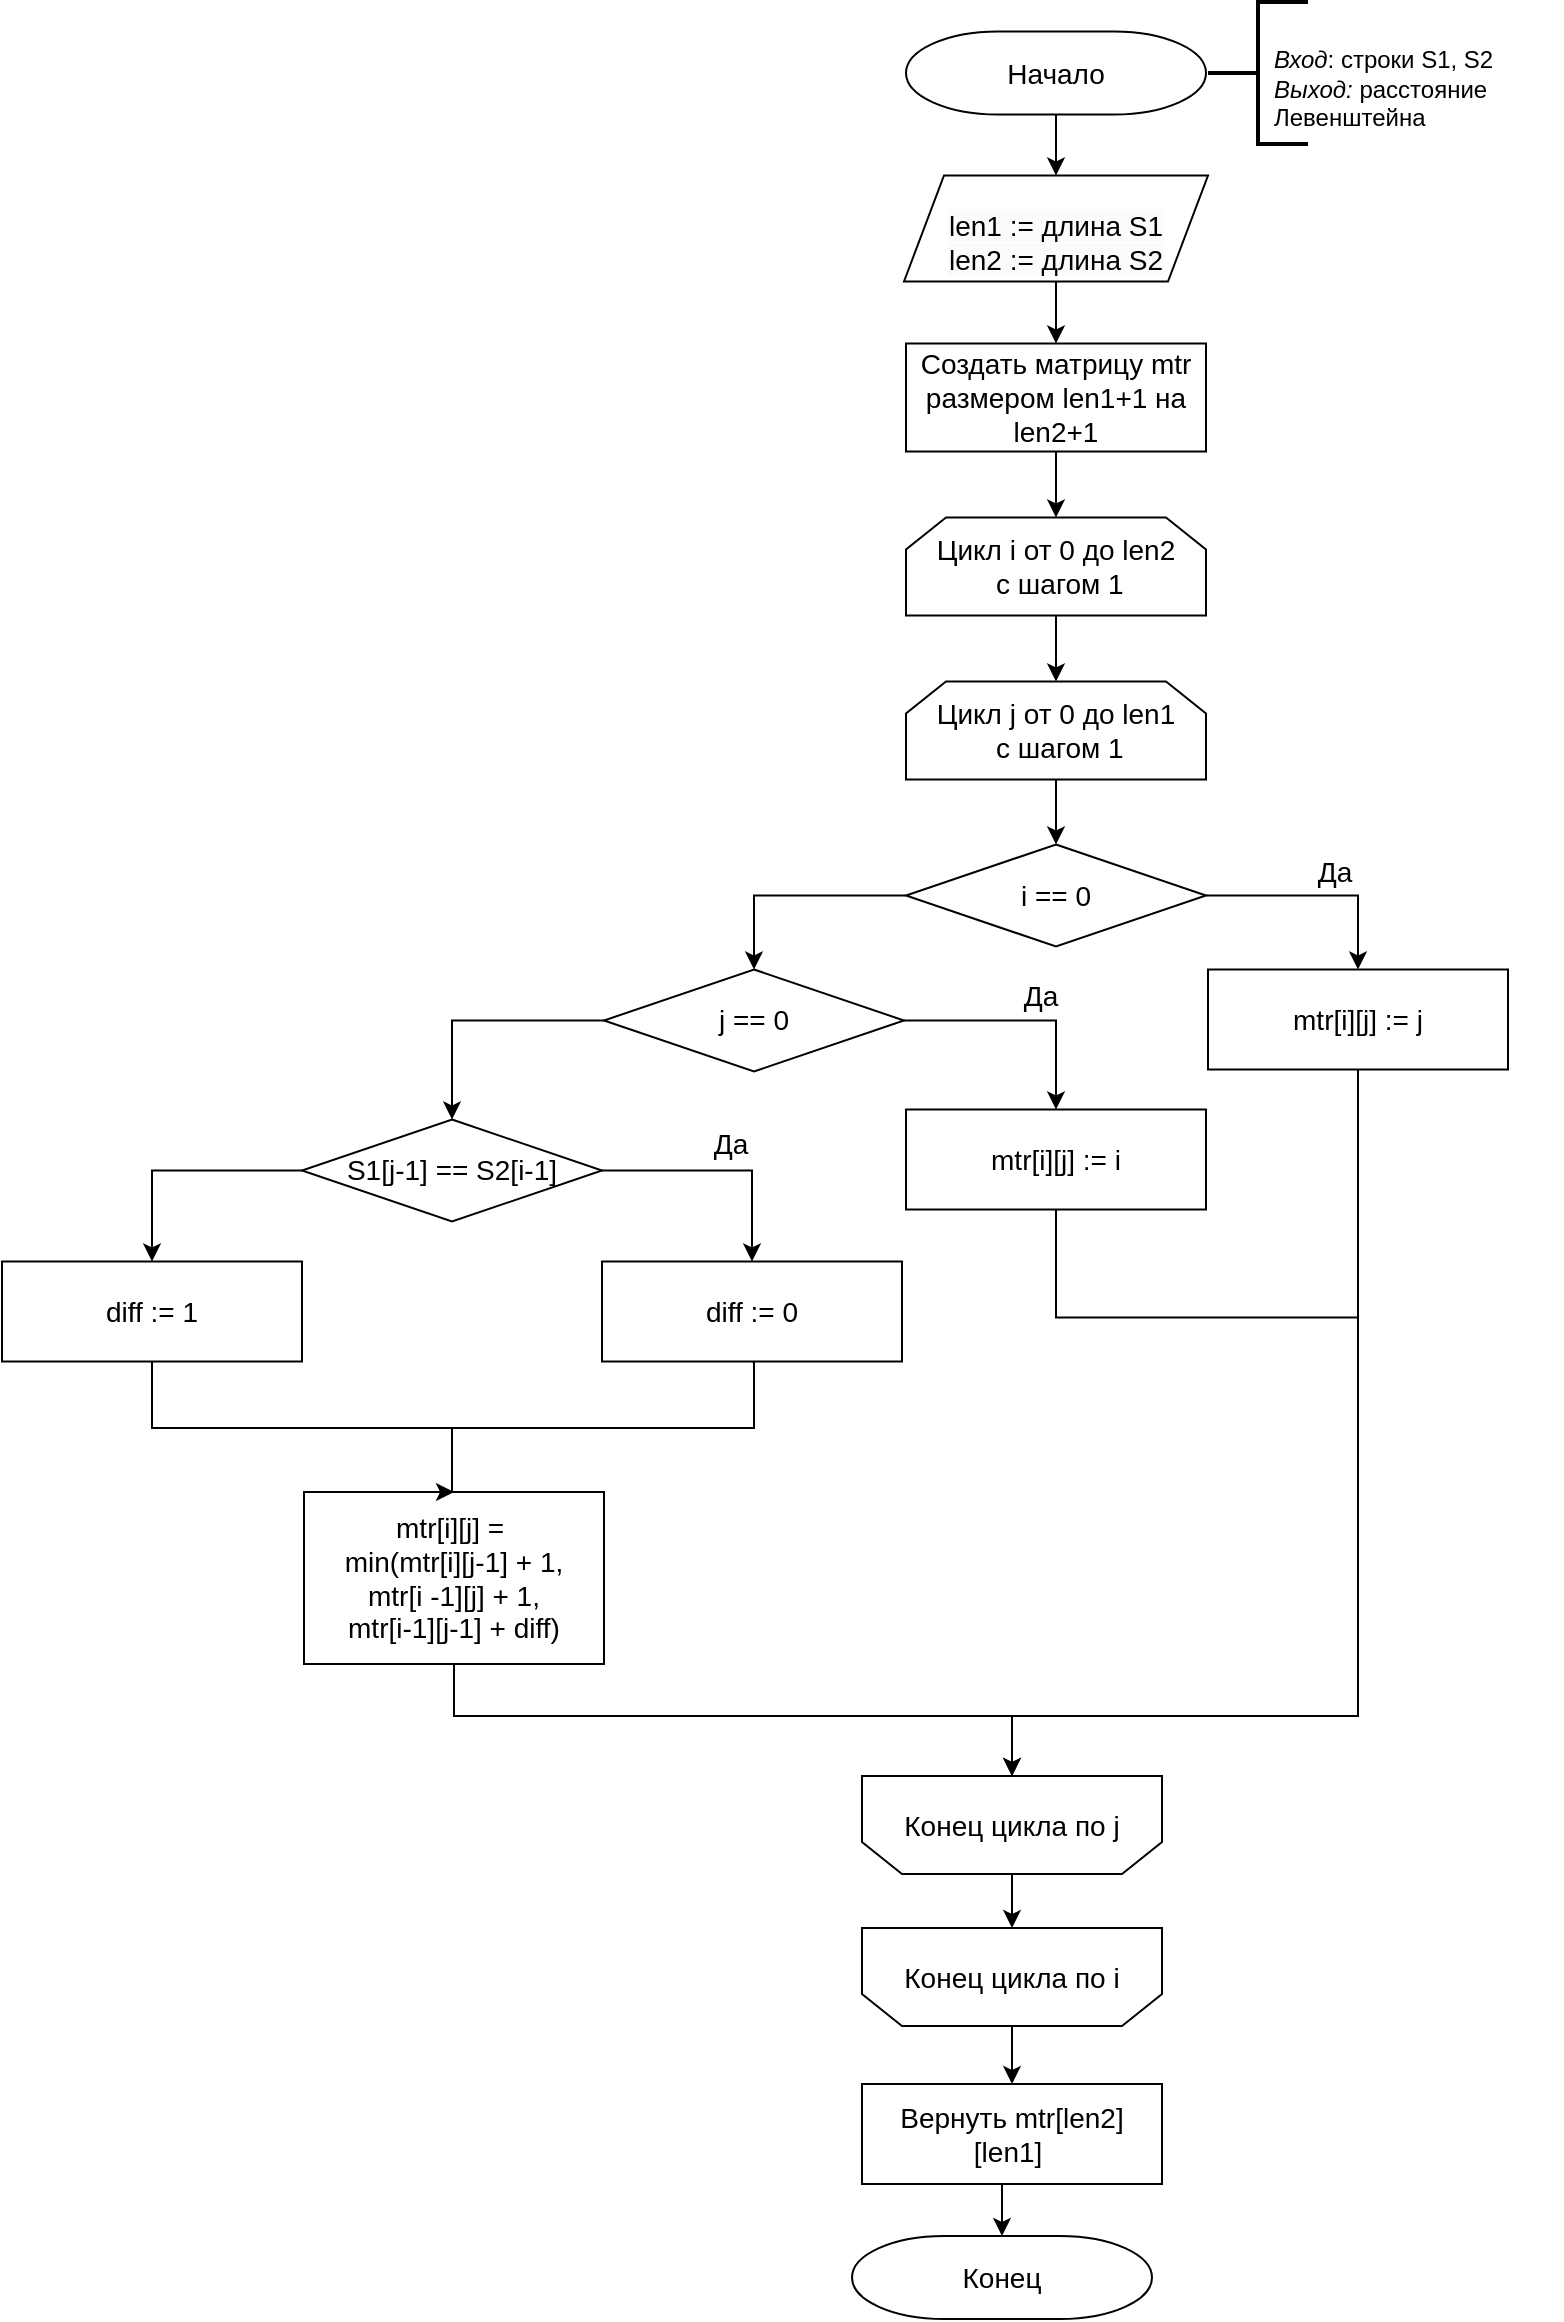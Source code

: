 <mxfile version="22.0.3" type="device" pages="5">
  <diagram id="Tdkf1bd7mpuJth67Tkuw" name="Л. нерек.">
    <mxGraphModel dx="1434" dy="832" grid="0" gridSize="10" guides="1" tooltips="1" connect="1" arrows="1" fold="1" page="1" pageScale="1" pageWidth="827" pageHeight="1169" math="0" shadow="0">
      <root>
        <mxCell id="0" />
        <mxCell id="1" parent="0" />
        <mxCell id="tB_ChkKSm6CfpAUGxVDE-56" style="edgeStyle=orthogonalEdgeStyle;rounded=0;orthogonalLoop=1;jettySize=auto;html=1;exitX=0.5;exitY=1;exitDx=0;exitDy=0;exitPerimeter=0;entryX=0.5;entryY=0;entryDx=0;entryDy=0;" parent="1" source="tB_ChkKSm6CfpAUGxVDE-57" target="tB_ChkKSm6CfpAUGxVDE-82" edge="1">
          <mxGeometry relative="1" as="geometry" />
        </mxCell>
        <mxCell id="tB_ChkKSm6CfpAUGxVDE-57" value="&lt;font style=&quot;font-size: 14px;&quot;&gt;Начало&lt;/font&gt;" style="strokeWidth=1;html=1;shape=mxgraph.flowchart.terminator;whiteSpace=wrap;" parent="1" vertex="1">
          <mxGeometry x="493" y="19.75" width="150" height="41.5" as="geometry" />
        </mxCell>
        <mxCell id="tB_ChkKSm6CfpAUGxVDE-58" style="edgeStyle=orthogonalEdgeStyle;rounded=0;orthogonalLoop=1;jettySize=auto;html=1;" parent="1" source="tB_ChkKSm6CfpAUGxVDE-59" target="tB_ChkKSm6CfpAUGxVDE-71" edge="1">
          <mxGeometry relative="1" as="geometry" />
        </mxCell>
        <mxCell id="tB_ChkKSm6CfpAUGxVDE-59" value="&lt;font style=&quot;font-size: 14px;&quot;&gt;Cоздать матрицу mtr размером len1+1 на len2+1&lt;/font&gt;" style="rounded=0;whiteSpace=wrap;html=1;absoluteArcSize=1;arcSize=14;strokeWidth=1;" parent="1" vertex="1">
          <mxGeometry x="493" y="175.75" width="150" height="54" as="geometry" />
        </mxCell>
        <mxCell id="tB_ChkKSm6CfpAUGxVDE-60" style="edgeStyle=orthogonalEdgeStyle;rounded=0;orthogonalLoop=1;jettySize=auto;html=1;exitX=1;exitY=0.5;exitDx=0;exitDy=0;exitPerimeter=0;fontSize=11;endArrow=classic;endFill=1;" parent="1" source="tB_ChkKSm6CfpAUGxVDE-63" target="tB_ChkKSm6CfpAUGxVDE-65" edge="1">
          <mxGeometry relative="1" as="geometry" />
        </mxCell>
        <mxCell id="tB_ChkKSm6CfpAUGxVDE-61" value="Да" style="edgeLabel;html=1;align=center;verticalAlign=middle;resizable=0;points=[];fontSize=14;" parent="tB_ChkKSm6CfpAUGxVDE-60" vertex="1" connectable="0">
          <mxGeometry x="-0.169" y="2" relative="1" as="geometry">
            <mxPoint x="17" y="-10" as="offset" />
          </mxGeometry>
        </mxCell>
        <mxCell id="tB_ChkKSm6CfpAUGxVDE-62" style="edgeStyle=orthogonalEdgeStyle;rounded=0;orthogonalLoop=1;jettySize=auto;html=1;fontSize=12;endArrow=classic;endFill=1;" parent="1" source="tB_ChkKSm6CfpAUGxVDE-63" target="tB_ChkKSm6CfpAUGxVDE-68" edge="1">
          <mxGeometry relative="1" as="geometry" />
        </mxCell>
        <mxCell id="tB_ChkKSm6CfpAUGxVDE-63" value="&lt;font style=&quot;font-size: 14px;&quot;&gt;i == 0&lt;/font&gt;" style="strokeWidth=1;html=1;shape=mxgraph.flowchart.decision;whiteSpace=wrap;rounded=0;fontSize=11;" parent="1" vertex="1">
          <mxGeometry x="493" y="426.25" width="150" height="51" as="geometry" />
        </mxCell>
        <mxCell id="tB_ChkKSm6CfpAUGxVDE-107" style="edgeStyle=orthogonalEdgeStyle;rounded=0;orthogonalLoop=1;jettySize=auto;html=1;exitX=0.5;exitY=1;exitDx=0;exitDy=0;" parent="1" source="tB_ChkKSm6CfpAUGxVDE-65" target="tB_ChkKSm6CfpAUGxVDE-89" edge="1">
          <mxGeometry relative="1" as="geometry">
            <Array as="points">
              <mxPoint x="719" y="862" />
              <mxPoint x="546" y="862" />
            </Array>
          </mxGeometry>
        </mxCell>
        <mxCell id="tB_ChkKSm6CfpAUGxVDE-65" value="&lt;font style=&quot;font-size: 14px;&quot;&gt;mtr[i][j] := j&lt;/font&gt;" style="rounded=0;whiteSpace=wrap;html=1;absoluteArcSize=1;arcSize=14;strokeWidth=1;" parent="1" vertex="1">
          <mxGeometry x="644" y="488.75" width="150" height="50" as="geometry" />
        </mxCell>
        <mxCell id="tB_ChkKSm6CfpAUGxVDE-66" style="edgeStyle=orthogonalEdgeStyle;rounded=0;orthogonalLoop=1;jettySize=auto;html=1;exitX=0;exitY=0.5;exitDx=0;exitDy=0;exitPerimeter=0;entryX=0.5;entryY=0;entryDx=0;entryDy=0;entryPerimeter=0;" parent="1" source="tB_ChkKSm6CfpAUGxVDE-68" target="tB_ChkKSm6CfpAUGxVDE-76" edge="1">
          <mxGeometry relative="1" as="geometry">
            <mxPoint x="284.681" y="528.264" as="targetPoint" />
          </mxGeometry>
        </mxCell>
        <mxCell id="tB_ChkKSm6CfpAUGxVDE-67" style="edgeStyle=orthogonalEdgeStyle;rounded=0;orthogonalLoop=1;jettySize=auto;html=1;exitX=1;exitY=0.5;exitDx=0;exitDy=0;exitPerimeter=0;" parent="1" source="tB_ChkKSm6CfpAUGxVDE-68" target="tB_ChkKSm6CfpAUGxVDE-69" edge="1">
          <mxGeometry relative="1" as="geometry" />
        </mxCell>
        <mxCell id="tB_ChkKSm6CfpAUGxVDE-68" value="&lt;font style=&quot;font-size: 14px;&quot;&gt;j == 0&lt;/font&gt;" style="strokeWidth=1;html=1;shape=mxgraph.flowchart.decision;whiteSpace=wrap;rounded=0;fontSize=11;" parent="1" vertex="1">
          <mxGeometry x="342" y="488.75" width="150" height="51" as="geometry" />
        </mxCell>
        <mxCell id="tB_ChkKSm6CfpAUGxVDE-69" value="&lt;font style=&quot;font-size: 14px;&quot;&gt;mtr[i][j] := i&lt;/font&gt;" style="rounded=0;whiteSpace=wrap;html=1;absoluteArcSize=1;arcSize=14;strokeWidth=1;" parent="1" vertex="1">
          <mxGeometry x="493" y="558.75" width="150" height="50" as="geometry" />
        </mxCell>
        <mxCell id="tB_ChkKSm6CfpAUGxVDE-70" style="edgeStyle=orthogonalEdgeStyle;rounded=0;orthogonalLoop=1;jettySize=auto;html=1;exitX=0.5;exitY=1;exitDx=0;exitDy=0;entryX=0.5;entryY=0;entryDx=0;entryDy=0;" parent="1" source="tB_ChkKSm6CfpAUGxVDE-71" target="tB_ChkKSm6CfpAUGxVDE-73" edge="1">
          <mxGeometry relative="1" as="geometry" />
        </mxCell>
        <mxCell id="tB_ChkKSm6CfpAUGxVDE-71" value="&lt;font style=&quot;font-size: 14px;&quot;&gt;Цикл i от 0 до len2&lt;br&gt;&amp;nbsp;с шагом 1&lt;br&gt;&lt;/font&gt;" style="shape=loopLimit;whiteSpace=wrap;html=1;" parent="1" vertex="1">
          <mxGeometry x="493" y="262.75" width="150" height="49" as="geometry" />
        </mxCell>
        <mxCell id="tB_ChkKSm6CfpAUGxVDE-72" value="" style="edgeStyle=orthogonalEdgeStyle;rounded=0;orthogonalLoop=1;jettySize=auto;html=1;" parent="1" source="tB_ChkKSm6CfpAUGxVDE-73" target="tB_ChkKSm6CfpAUGxVDE-63" edge="1">
          <mxGeometry relative="1" as="geometry" />
        </mxCell>
        <mxCell id="tB_ChkKSm6CfpAUGxVDE-73" value="&lt;font style=&quot;font-size: 14px;&quot;&gt;Цикл j от 0 до len1&lt;br style=&quot;border-color: var(--border-color);&quot;&gt;&amp;nbsp;с шагом 1&lt;/font&gt;" style="shape=loopLimit;whiteSpace=wrap;html=1;" parent="1" vertex="1">
          <mxGeometry x="493" y="344.75" width="150" height="49" as="geometry" />
        </mxCell>
        <mxCell id="tB_ChkKSm6CfpAUGxVDE-74" style="edgeStyle=orthogonalEdgeStyle;rounded=0;orthogonalLoop=1;jettySize=auto;html=1;exitX=0;exitY=0.5;exitDx=0;exitDy=0;exitPerimeter=0;" parent="1" source="tB_ChkKSm6CfpAUGxVDE-76" target="tB_ChkKSm6CfpAUGxVDE-84" edge="1">
          <mxGeometry relative="1" as="geometry" />
        </mxCell>
        <mxCell id="tB_ChkKSm6CfpAUGxVDE-75" style="edgeStyle=orthogonalEdgeStyle;rounded=0;orthogonalLoop=1;jettySize=auto;html=1;exitX=1;exitY=0.5;exitDx=0;exitDy=0;exitPerimeter=0;entryX=0.5;entryY=0;entryDx=0;entryDy=0;" parent="1" source="tB_ChkKSm6CfpAUGxVDE-76" target="tB_ChkKSm6CfpAUGxVDE-86" edge="1">
          <mxGeometry relative="1" as="geometry" />
        </mxCell>
        <mxCell id="tB_ChkKSm6CfpAUGxVDE-76" value="&lt;span style=&quot;font-size: 14px;&quot;&gt;S1[j-1] == S2[i-1]&lt;/span&gt;" style="strokeWidth=1;html=1;shape=mxgraph.flowchart.decision;whiteSpace=wrap;rounded=0;fontSize=11;" parent="1" vertex="1">
          <mxGeometry x="191" y="563.75" width="150" height="51" as="geometry" />
        </mxCell>
        <mxCell id="tB_ChkKSm6CfpAUGxVDE-77" value="" style="strokeWidth=2;html=1;shape=mxgraph.flowchart.annotation_2;align=left;labelPosition=right;pointerEvents=1;" parent="1" vertex="1">
          <mxGeometry x="644" y="5" width="50" height="71" as="geometry" />
        </mxCell>
        <mxCell id="tB_ChkKSm6CfpAUGxVDE-78" value="&lt;i&gt;&lt;br&gt;Вход&lt;/i&gt;: строки S1, S2&lt;br&gt;&lt;i&gt;Выход: &lt;/i&gt;расстояние Левенштейна" style="text;html=1;strokeColor=none;fillColor=none;align=left;verticalAlign=middle;whiteSpace=wrap;rounded=0;" parent="1" vertex="1">
          <mxGeometry x="675" y="25.5" width="146" height="30" as="geometry" />
        </mxCell>
        <mxCell id="tB_ChkKSm6CfpAUGxVDE-105" style="edgeStyle=orthogonalEdgeStyle;rounded=0;orthogonalLoop=1;jettySize=auto;html=1;exitX=0.5;exitY=1;exitDx=0;exitDy=0;" parent="1" source="tB_ChkKSm6CfpAUGxVDE-80" target="tB_ChkKSm6CfpAUGxVDE-89" edge="1">
          <mxGeometry relative="1" as="geometry">
            <Array as="points">
              <mxPoint x="267" y="862" />
              <mxPoint x="546" y="862" />
            </Array>
          </mxGeometry>
        </mxCell>
        <mxCell id="tB_ChkKSm6CfpAUGxVDE-80" value="&lt;font style=&quot;font-size: 14px;&quot;&gt;mtr[i][j] =&amp;nbsp;&lt;br style=&quot;&quot;&gt;min(mtr[i][j-1] + 1,&lt;br&gt;mtr[i -1][j] + 1,&lt;br style=&quot;&quot;&gt;mtr[i-1][j-1] + diff)&lt;/font&gt;" style="rounded=0;whiteSpace=wrap;html=1;absoluteArcSize=1;arcSize=14;strokeWidth=1;align=center;" parent="1" vertex="1">
          <mxGeometry x="192" y="750" width="150" height="86" as="geometry" />
        </mxCell>
        <mxCell id="tB_ChkKSm6CfpAUGxVDE-81" style="edgeStyle=orthogonalEdgeStyle;rounded=0;orthogonalLoop=1;jettySize=auto;html=1;exitX=0.5;exitY=1;exitDx=0;exitDy=0;entryX=0.5;entryY=0;entryDx=0;entryDy=0;" parent="1" source="tB_ChkKSm6CfpAUGxVDE-82" target="tB_ChkKSm6CfpAUGxVDE-59" edge="1">
          <mxGeometry relative="1" as="geometry" />
        </mxCell>
        <mxCell id="tB_ChkKSm6CfpAUGxVDE-82" value="&lt;br&gt;&lt;span style=&quot;color: rgb(0, 0, 0); font-family: Helvetica; font-size: 14px; font-style: normal; font-variant-ligatures: normal; font-variant-caps: normal; font-weight: 400; letter-spacing: normal; orphans: 2; text-align: center; text-indent: 0px; text-transform: none; widows: 2; word-spacing: 0px; -webkit-text-stroke-width: 0px; background-color: rgb(251, 251, 251); text-decoration-thickness: initial; text-decoration-style: initial; text-decoration-color: initial; float: none; display: inline !important;&quot;&gt;len1 := длина S1&lt;/span&gt;&lt;br style=&quot;border-color: var(--border-color); color: rgb(0, 0, 0); font-family: Helvetica; font-size: 14px; font-style: normal; font-variant-ligatures: normal; font-variant-caps: normal; font-weight: 400; letter-spacing: normal; orphans: 2; text-align: center; text-indent: 0px; text-transform: none; widows: 2; word-spacing: 0px; -webkit-text-stroke-width: 0px; background-color: rgb(251, 251, 251); text-decoration-thickness: initial; text-decoration-style: initial; text-decoration-color: initial;&quot;&gt;&lt;span style=&quot;color: rgb(0, 0, 0); font-family: Helvetica; font-size: 14px; font-style: normal; font-variant-ligatures: normal; font-variant-caps: normal; font-weight: 400; letter-spacing: normal; orphans: 2; text-align: center; text-indent: 0px; text-transform: none; widows: 2; word-spacing: 0px; -webkit-text-stroke-width: 0px; background-color: rgb(251, 251, 251); text-decoration-thickness: initial; text-decoration-style: initial; text-decoration-color: initial; float: none; display: inline !important;&quot;&gt;len2 := длина S2&lt;/span&gt;&lt;br&gt;" style="shape=parallelogram;perimeter=parallelogramPerimeter;whiteSpace=wrap;html=1;fixedSize=1;" parent="1" vertex="1">
          <mxGeometry x="492" y="91.75" width="152" height="53" as="geometry" />
        </mxCell>
        <mxCell id="tB_ChkKSm6CfpAUGxVDE-83" style="edgeStyle=orthogonalEdgeStyle;rounded=0;orthogonalLoop=1;jettySize=auto;html=1;exitX=0.5;exitY=1;exitDx=0;exitDy=0;entryX=0.5;entryY=0;entryDx=0;entryDy=0;" parent="1" source="tB_ChkKSm6CfpAUGxVDE-84" target="tB_ChkKSm6CfpAUGxVDE-80" edge="1">
          <mxGeometry relative="1" as="geometry">
            <Array as="points">
              <mxPoint x="116" y="718" />
              <mxPoint x="266" y="718" />
            </Array>
          </mxGeometry>
        </mxCell>
        <mxCell id="tB_ChkKSm6CfpAUGxVDE-84" value="&lt;span style=&quot;font-size: 14px;&quot;&gt;diff := 1&lt;/span&gt;" style="rounded=0;whiteSpace=wrap;html=1;absoluteArcSize=1;arcSize=14;strokeWidth=1;" parent="1" vertex="1">
          <mxGeometry x="41" y="634.75" width="150" height="50" as="geometry" />
        </mxCell>
        <mxCell id="tB_ChkKSm6CfpAUGxVDE-85" style="edgeStyle=orthogonalEdgeStyle;rounded=0;orthogonalLoop=1;jettySize=auto;html=1;exitX=0.5;exitY=1;exitDx=0;exitDy=0;endArrow=none;endFill=0;" parent="1" source="tB_ChkKSm6CfpAUGxVDE-86" target="tB_ChkKSm6CfpAUGxVDE-80" edge="1">
          <mxGeometry relative="1" as="geometry">
            <Array as="points">
              <mxPoint x="417" y="685" />
              <mxPoint x="417" y="718" />
              <mxPoint x="266" y="718" />
            </Array>
          </mxGeometry>
        </mxCell>
        <mxCell id="tB_ChkKSm6CfpAUGxVDE-86" value="&lt;font style=&quot;font-size: 14px;&quot;&gt;diff := 0&lt;/font&gt;" style="rounded=0;whiteSpace=wrap;html=1;absoluteArcSize=1;arcSize=14;strokeWidth=1;" parent="1" vertex="1">
          <mxGeometry x="341" y="634.75" width="150" height="50" as="geometry" />
        </mxCell>
        <mxCell id="tB_ChkKSm6CfpAUGxVDE-87" value="&lt;font style=&quot;font-size: 14px;&quot;&gt;Да&lt;/font&gt;" style="edgeLabel;html=1;align=center;verticalAlign=middle;resizable=0;points=[];" parent="1" vertex="1" connectable="0">
          <mxGeometry x="719.004" y="418.75" as="geometry">
            <mxPoint x="-159" y="83" as="offset" />
          </mxGeometry>
        </mxCell>
        <mxCell id="tB_ChkKSm6CfpAUGxVDE-88" style="edgeStyle=orthogonalEdgeStyle;rounded=0;orthogonalLoop=1;jettySize=auto;html=1;exitX=0.5;exitY=1;exitDx=0;exitDy=0;entryX=0.5;entryY=0;entryDx=0;entryDy=0;" parent="1" source="tB_ChkKSm6CfpAUGxVDE-89" target="tB_ChkKSm6CfpAUGxVDE-93" edge="1">
          <mxGeometry relative="1" as="geometry" />
        </mxCell>
        <mxCell id="tB_ChkKSm6CfpAUGxVDE-89" value="&lt;font style=&quot;font-size: 14px;&quot;&gt;Конец цикла по j&lt;/font&gt;" style="shape=loopLimit;whiteSpace=wrap;html=1;flipV=1;" parent="1" vertex="1">
          <mxGeometry x="471" y="892" width="150" height="49" as="geometry" />
        </mxCell>
        <mxCell id="tB_ChkKSm6CfpAUGxVDE-91" value="" style="endArrow=none;html=1;rounded=0;edgeStyle=orthogonalEdgeStyle;exitX=0.5;exitY=1;exitDx=0;exitDy=0;endFill=0;" parent="1" source="tB_ChkKSm6CfpAUGxVDE-69" edge="1">
          <mxGeometry width="50" height="50" relative="1" as="geometry">
            <mxPoint x="585" y="675.75" as="sourcePoint" />
            <mxPoint x="719" y="662.75" as="targetPoint" />
            <Array as="points">
              <mxPoint x="568" y="662.75" />
            </Array>
          </mxGeometry>
        </mxCell>
        <mxCell id="tB_ChkKSm6CfpAUGxVDE-92" style="edgeStyle=orthogonalEdgeStyle;rounded=0;orthogonalLoop=1;jettySize=auto;html=1;exitX=0.5;exitY=1;exitDx=0;exitDy=0;entryX=0.5;entryY=0;entryDx=0;entryDy=0;" parent="1" source="tB_ChkKSm6CfpAUGxVDE-93" target="tB_ChkKSm6CfpAUGxVDE-95" edge="1">
          <mxGeometry relative="1" as="geometry" />
        </mxCell>
        <mxCell id="tB_ChkKSm6CfpAUGxVDE-93" value="&lt;font style=&quot;font-size: 14px;&quot;&gt;Конец цикла по i&lt;/font&gt;" style="shape=loopLimit;whiteSpace=wrap;html=1;flipV=1;" parent="1" vertex="1">
          <mxGeometry x="471" y="968" width="150" height="49" as="geometry" />
        </mxCell>
        <mxCell id="tB_ChkKSm6CfpAUGxVDE-94" style="edgeStyle=orthogonalEdgeStyle;rounded=0;orthogonalLoop=1;jettySize=auto;html=1;exitX=0.5;exitY=1;exitDx=0;exitDy=0;entryX=0.5;entryY=0;entryDx=0;entryDy=0;entryPerimeter=0;" parent="1" source="tB_ChkKSm6CfpAUGxVDE-95" target="tB_ChkKSm6CfpAUGxVDE-96" edge="1">
          <mxGeometry relative="1" as="geometry" />
        </mxCell>
        <mxCell id="tB_ChkKSm6CfpAUGxVDE-95" value="&lt;font style=&quot;font-size: 14px;&quot;&gt;Вернуть mtr[len2][len1]&amp;nbsp;&lt;/font&gt;" style="rounded=0;whiteSpace=wrap;html=1;absoluteArcSize=1;arcSize=14;strokeWidth=1;" parent="1" vertex="1">
          <mxGeometry x="471" y="1046" width="150" height="50" as="geometry" />
        </mxCell>
        <mxCell id="tB_ChkKSm6CfpAUGxVDE-96" value="&lt;span style=&quot;font-size: 14px;&quot;&gt;Конец&lt;/span&gt;" style="strokeWidth=1;html=1;shape=mxgraph.flowchart.terminator;whiteSpace=wrap;" parent="1" vertex="1">
          <mxGeometry x="466" y="1122" width="150" height="41.5" as="geometry" />
        </mxCell>
        <mxCell id="tB_ChkKSm6CfpAUGxVDE-97" value="&lt;font style=&quot;font-size: 14px;&quot;&gt;Да&lt;/font&gt;" style="edgeLabel;html=1;align=center;verticalAlign=middle;resizable=0;points=[];" parent="1" vertex="1" connectable="0">
          <mxGeometry x="564.004" y="493.0" as="geometry">
            <mxPoint x="-159" y="83" as="offset" />
          </mxGeometry>
        </mxCell>
      </root>
    </mxGraphModel>
  </diagram>
  <diagram id="W5WueC-w3UGExh-107dJ" name="Д.-Л. нерек.">
    <mxGraphModel dx="683" dy="396" grid="0" gridSize="10" guides="1" tooltips="1" connect="1" arrows="1" fold="1" page="1" pageScale="1" pageWidth="827" pageHeight="1169" math="0" shadow="0">
      <root>
        <mxCell id="0" />
        <mxCell id="1" parent="0" />
        <mxCell id="gx-bPQNmbYi4II5VdKlK-46" style="edgeStyle=orthogonalEdgeStyle;rounded=0;orthogonalLoop=1;jettySize=auto;html=1;exitX=1;exitY=0.5;exitDx=0;exitDy=0;exitPerimeter=0;" parent="1" source="YfIfytlRqdPdY2JvehTf-10" target="YfIfytlRqdPdY2JvehTf-13" edge="1">
          <mxGeometry relative="1" as="geometry" />
        </mxCell>
        <mxCell id="4Q-onY_KDX9PJNeoI4ER-1" style="edgeStyle=orthogonalEdgeStyle;rounded=0;orthogonalLoop=1;jettySize=auto;html=1;exitX=0.5;exitY=1;exitDx=0;exitDy=0;exitPerimeter=0;entryX=0.5;entryY=0;entryDx=0;entryDy=0;entryPerimeter=0;" parent="1" source="YfIfytlRqdPdY2JvehTf-10" target="gx-bPQNmbYi4II5VdKlK-35" edge="1">
          <mxGeometry relative="1" as="geometry">
            <Array as="points">
              <mxPoint x="253" y="1085" />
              <mxPoint x="532" y="1085" />
            </Array>
          </mxGeometry>
        </mxCell>
        <mxCell id="YfIfytlRqdPdY2JvehTf-10" value="&lt;font style=&quot;font-size: 14px;&quot;&gt;S1[j-2] == S2[i-1] &lt;br&gt;S1[j-1] == S2[i-2]&lt;/font&gt;" style="strokeWidth=1;html=1;shape=mxgraph.flowchart.decision;whiteSpace=wrap;rounded=0;fontSize=11;" parent="1" vertex="1">
          <mxGeometry x="175" y="873" width="156" height="96" as="geometry" />
        </mxCell>
        <mxCell id="gx-bPQNmbYi4II5VdKlK-55" style="edgeStyle=orthogonalEdgeStyle;rounded=0;orthogonalLoop=1;jettySize=auto;html=1;exitX=0.5;exitY=1;exitDx=0;exitDy=0;entryX=0.5;entryY=0;entryDx=0;entryDy=0;entryPerimeter=0;" parent="1" source="YfIfytlRqdPdY2JvehTf-13" target="gx-bPQNmbYi4II5VdKlK-35" edge="1">
          <mxGeometry relative="1" as="geometry">
            <Array as="points">
              <mxPoint x="400" y="1060" />
              <mxPoint x="253" y="1060" />
              <mxPoint x="253" y="1085" />
              <mxPoint x="532" y="1085" />
            </Array>
          </mxGeometry>
        </mxCell>
        <mxCell id="YfIfytlRqdPdY2JvehTf-13" value="&lt;font style=&quot;font-size: 14px;&quot;&gt;mtr[i][j] =&amp;nbsp;&lt;br style=&quot;&quot;&gt;min(mtr[i][j],&lt;br style=&quot;&quot;&gt;mtr[i-2][j-2] + 1)&lt;/font&gt;" style="rounded=0;whiteSpace=wrap;html=1;absoluteArcSize=1;arcSize=14;strokeWidth=1;align=center;" parent="1" vertex="1">
          <mxGeometry x="325" y="962" width="150" height="64" as="geometry" />
        </mxCell>
        <mxCell id="gx-bPQNmbYi4II5VdKlK-1" style="edgeStyle=orthogonalEdgeStyle;rounded=0;orthogonalLoop=1;jettySize=auto;html=1;exitX=0.5;exitY=1;exitDx=0;exitDy=0;exitPerimeter=0;entryX=0.5;entryY=0;entryDx=0;entryDy=0;" parent="1" source="gx-bPQNmbYi4II5VdKlK-2" target="gx-bPQNmbYi4II5VdKlK-27" edge="1">
          <mxGeometry relative="1" as="geometry" />
        </mxCell>
        <mxCell id="gx-bPQNmbYi4II5VdKlK-2" value="&lt;font style=&quot;font-size: 14px;&quot;&gt;Начало&lt;/font&gt;" style="strokeWidth=1;html=1;shape=mxgraph.flowchart.terminator;whiteSpace=wrap;" parent="1" vertex="1">
          <mxGeometry x="480" y="25.75" width="150" height="41.5" as="geometry" />
        </mxCell>
        <mxCell id="gx-bPQNmbYi4II5VdKlK-3" style="edgeStyle=orthogonalEdgeStyle;rounded=0;orthogonalLoop=1;jettySize=auto;html=1;" parent="1" source="gx-bPQNmbYi4II5VdKlK-4" target="gx-bPQNmbYi4II5VdKlK-16" edge="1">
          <mxGeometry relative="1" as="geometry" />
        </mxCell>
        <mxCell id="gx-bPQNmbYi4II5VdKlK-4" value="&lt;font style=&quot;font-size: 14px;&quot;&gt;Cоздать матрицы mtr размером len1+1 на len2+1&lt;/font&gt;" style="rounded=0;whiteSpace=wrap;html=1;absoluteArcSize=1;arcSize=14;strokeWidth=1;" parent="1" vertex="1">
          <mxGeometry x="480" y="181.75" width="150" height="54" as="geometry" />
        </mxCell>
        <mxCell id="gx-bPQNmbYi4II5VdKlK-5" style="edgeStyle=orthogonalEdgeStyle;rounded=0;orthogonalLoop=1;jettySize=auto;html=1;exitX=1;exitY=0.5;exitDx=0;exitDy=0;exitPerimeter=0;fontSize=11;endArrow=classic;endFill=1;" parent="1" source="gx-bPQNmbYi4II5VdKlK-8" target="gx-bPQNmbYi4II5VdKlK-10" edge="1">
          <mxGeometry relative="1" as="geometry" />
        </mxCell>
        <mxCell id="gx-bPQNmbYi4II5VdKlK-6" value="Да" style="edgeLabel;html=1;align=center;verticalAlign=middle;resizable=0;points=[];fontSize=14;" parent="gx-bPQNmbYi4II5VdKlK-5" vertex="1" connectable="0">
          <mxGeometry x="-0.169" y="2" relative="1" as="geometry">
            <mxPoint x="17" y="-10" as="offset" />
          </mxGeometry>
        </mxCell>
        <mxCell id="gx-bPQNmbYi4II5VdKlK-7" style="edgeStyle=orthogonalEdgeStyle;rounded=0;orthogonalLoop=1;jettySize=auto;html=1;fontSize=12;endArrow=classic;endFill=1;" parent="1" source="gx-bPQNmbYi4II5VdKlK-8" target="gx-bPQNmbYi4II5VdKlK-13" edge="1">
          <mxGeometry relative="1" as="geometry" />
        </mxCell>
        <mxCell id="gx-bPQNmbYi4II5VdKlK-8" value="&lt;font style=&quot;font-size: 14px;&quot;&gt;i == 0&lt;/font&gt;" style="strokeWidth=1;html=1;shape=mxgraph.flowchart.decision;whiteSpace=wrap;rounded=0;fontSize=11;" parent="1" vertex="1">
          <mxGeometry x="480" y="432.25" width="150" height="51" as="geometry" />
        </mxCell>
        <mxCell id="gx-bPQNmbYi4II5VdKlK-9" style="rounded=0;orthogonalLoop=1;jettySize=auto;html=1;exitX=0.5;exitY=1;exitDx=0;exitDy=0;entryX=0.5;entryY=0;entryDx=0;entryDy=0;entryPerimeter=0;edgeStyle=orthogonalEdgeStyle;" parent="1" source="gx-bPQNmbYi4II5VdKlK-10" target="gx-bPQNmbYi4II5VdKlK-35" edge="1">
          <mxGeometry relative="1" as="geometry">
            <mxPoint x="706" y="744" as="targetPoint" />
            <Array as="points">
              <mxPoint x="706" y="1085" />
              <mxPoint x="532" y="1085" />
            </Array>
          </mxGeometry>
        </mxCell>
        <mxCell id="gx-bPQNmbYi4II5VdKlK-10" value="&lt;font style=&quot;font-size: 14px;&quot;&gt;mtr[i][j] := j&lt;/font&gt;" style="rounded=0;whiteSpace=wrap;html=1;absoluteArcSize=1;arcSize=14;strokeWidth=1;" parent="1" vertex="1">
          <mxGeometry x="631" y="494.75" width="150" height="50" as="geometry" />
        </mxCell>
        <mxCell id="gx-bPQNmbYi4II5VdKlK-11" style="edgeStyle=orthogonalEdgeStyle;rounded=0;orthogonalLoop=1;jettySize=auto;html=1;exitX=0;exitY=0.5;exitDx=0;exitDy=0;exitPerimeter=0;entryX=0.5;entryY=0;entryDx=0;entryDy=0;entryPerimeter=0;" parent="1" source="gx-bPQNmbYi4II5VdKlK-13" target="gx-bPQNmbYi4II5VdKlK-21" edge="1">
          <mxGeometry relative="1" as="geometry">
            <mxPoint x="271.681" y="534.264" as="targetPoint" />
          </mxGeometry>
        </mxCell>
        <mxCell id="gx-bPQNmbYi4II5VdKlK-12" style="edgeStyle=orthogonalEdgeStyle;rounded=0;orthogonalLoop=1;jettySize=auto;html=1;exitX=1;exitY=0.5;exitDx=0;exitDy=0;exitPerimeter=0;" parent="1" source="gx-bPQNmbYi4II5VdKlK-13" target="gx-bPQNmbYi4II5VdKlK-14" edge="1">
          <mxGeometry relative="1" as="geometry" />
        </mxCell>
        <mxCell id="gx-bPQNmbYi4II5VdKlK-13" value="&lt;font style=&quot;font-size: 14px;&quot;&gt;j == 0&lt;/font&gt;" style="strokeWidth=1;html=1;shape=mxgraph.flowchart.decision;whiteSpace=wrap;rounded=0;fontSize=11;" parent="1" vertex="1">
          <mxGeometry x="329" y="494.75" width="150" height="51" as="geometry" />
        </mxCell>
        <mxCell id="gx-bPQNmbYi4II5VdKlK-14" value="&lt;font style=&quot;font-size: 14px;&quot;&gt;mtr[i][j] := i&lt;/font&gt;" style="rounded=0;whiteSpace=wrap;html=1;absoluteArcSize=1;arcSize=14;strokeWidth=1;" parent="1" vertex="1">
          <mxGeometry x="480" y="564.75" width="150" height="50" as="geometry" />
        </mxCell>
        <mxCell id="gx-bPQNmbYi4II5VdKlK-15" style="edgeStyle=orthogonalEdgeStyle;rounded=0;orthogonalLoop=1;jettySize=auto;html=1;exitX=0.5;exitY=1;exitDx=0;exitDy=0;entryX=0.5;entryY=0;entryDx=0;entryDy=0;" parent="1" source="gx-bPQNmbYi4II5VdKlK-16" target="gx-bPQNmbYi4II5VdKlK-18" edge="1">
          <mxGeometry relative="1" as="geometry" />
        </mxCell>
        <mxCell id="gx-bPQNmbYi4II5VdKlK-16" value="&lt;font style=&quot;font-size: 14px;&quot;&gt;Цикл i от 0 до len2&lt;br style=&quot;border-color: var(--border-color);&quot;&gt;&amp;nbsp;с шагом 1&lt;br&gt;&lt;/font&gt;" style="shape=loopLimit;whiteSpace=wrap;html=1;" parent="1" vertex="1">
          <mxGeometry x="480" y="268.75" width="150" height="49" as="geometry" />
        </mxCell>
        <mxCell id="gx-bPQNmbYi4II5VdKlK-17" value="" style="edgeStyle=orthogonalEdgeStyle;rounded=0;orthogonalLoop=1;jettySize=auto;html=1;" parent="1" source="gx-bPQNmbYi4II5VdKlK-18" target="gx-bPQNmbYi4II5VdKlK-8" edge="1">
          <mxGeometry relative="1" as="geometry" />
        </mxCell>
        <mxCell id="gx-bPQNmbYi4II5VdKlK-18" value="&lt;font style=&quot;font-size: 14px;&quot;&gt;Цикл j от 0 до len1&lt;br style=&quot;border-color: var(--border-color);&quot;&gt;&amp;nbsp;с шагом 1&lt;/font&gt;" style="shape=loopLimit;whiteSpace=wrap;html=1;" parent="1" vertex="1">
          <mxGeometry x="480" y="350.75" width="150" height="49" as="geometry" />
        </mxCell>
        <mxCell id="gx-bPQNmbYi4II5VdKlK-19" style="edgeStyle=orthogonalEdgeStyle;rounded=0;orthogonalLoop=1;jettySize=auto;html=1;exitX=0;exitY=0.5;exitDx=0;exitDy=0;exitPerimeter=0;" parent="1" source="gx-bPQNmbYi4II5VdKlK-21" target="gx-bPQNmbYi4II5VdKlK-29" edge="1">
          <mxGeometry relative="1" as="geometry" />
        </mxCell>
        <mxCell id="gx-bPQNmbYi4II5VdKlK-20" style="edgeStyle=orthogonalEdgeStyle;rounded=0;orthogonalLoop=1;jettySize=auto;html=1;exitX=1;exitY=0.5;exitDx=0;exitDy=0;exitPerimeter=0;entryX=0.5;entryY=0;entryDx=0;entryDy=0;" parent="1" source="gx-bPQNmbYi4II5VdKlK-21" target="gx-bPQNmbYi4II5VdKlK-31" edge="1">
          <mxGeometry relative="1" as="geometry" />
        </mxCell>
        <mxCell id="gx-bPQNmbYi4II5VdKlK-21" value="&lt;span style=&quot;font-size: 14px;&quot;&gt;S1[j-1] == S2[i-1]&lt;/span&gt;" style="strokeWidth=1;html=1;shape=mxgraph.flowchart.decision;whiteSpace=wrap;rounded=0;fontSize=11;" parent="1" vertex="1">
          <mxGeometry x="178" y="569.75" width="150" height="51" as="geometry" />
        </mxCell>
        <mxCell id="gx-bPQNmbYi4II5VdKlK-22" value="" style="strokeWidth=2;html=1;shape=mxgraph.flowchart.annotation_2;align=left;labelPosition=right;pointerEvents=1;" parent="1" vertex="1">
          <mxGeometry x="631" y="11" width="50" height="71" as="geometry" />
        </mxCell>
        <mxCell id="gx-bPQNmbYi4II5VdKlK-23" value="&lt;i&gt;Вход&lt;/i&gt;: строки S1, S2&lt;br&gt;&lt;i&gt;Выход: &lt;/i&gt;расстояние Дамерау-Левенштейна" style="text;html=1;strokeColor=none;fillColor=none;align=left;verticalAlign=middle;whiteSpace=wrap;rounded=0;" parent="1" vertex="1">
          <mxGeometry x="662" y="31.5" width="146" height="30" as="geometry" />
        </mxCell>
        <mxCell id="gx-bPQNmbYi4II5VdKlK-45" style="edgeStyle=orthogonalEdgeStyle;rounded=0;orthogonalLoop=1;jettySize=auto;html=1;exitX=0.5;exitY=1;exitDx=0;exitDy=0;entryX=0.5;entryY=0;entryDx=0;entryDy=0;entryPerimeter=0;" parent="1" source="gx-bPQNmbYi4II5VdKlK-25" target="YfIfytlRqdPdY2JvehTf-10" edge="1">
          <mxGeometry relative="1" as="geometry" />
        </mxCell>
        <mxCell id="gx-bPQNmbYi4II5VdKlK-25" value="&lt;font style=&quot;font-size: 14px;&quot;&gt;mtr[i][j] =&amp;nbsp;&lt;br style=&quot;&quot;&gt;min(mtr[i][j-1] + 1,&lt;br&gt;mtr[i -1][j] + 1,&lt;br style=&quot;&quot;&gt;mtr[i-1][j-1] + diff)&lt;/font&gt;" style="rounded=0;whiteSpace=wrap;html=1;absoluteArcSize=1;arcSize=14;strokeWidth=1;align=center;" parent="1" vertex="1">
          <mxGeometry x="178" y="751" width="150" height="86" as="geometry" />
        </mxCell>
        <mxCell id="gx-bPQNmbYi4II5VdKlK-26" style="edgeStyle=orthogonalEdgeStyle;rounded=0;orthogonalLoop=1;jettySize=auto;html=1;exitX=0.5;exitY=1;exitDx=0;exitDy=0;entryX=0.5;entryY=0;entryDx=0;entryDy=0;" parent="1" source="gx-bPQNmbYi4II5VdKlK-27" target="gx-bPQNmbYi4II5VdKlK-4" edge="1">
          <mxGeometry relative="1" as="geometry" />
        </mxCell>
        <mxCell id="gx-bPQNmbYi4II5VdKlK-27" value="&lt;br&gt;&lt;span style=&quot;color: rgb(0, 0, 0); font-family: Helvetica; font-size: 14px; font-style: normal; font-variant-ligatures: normal; font-variant-caps: normal; font-weight: 400; letter-spacing: normal; orphans: 2; text-align: center; text-indent: 0px; text-transform: none; widows: 2; word-spacing: 0px; -webkit-text-stroke-width: 0px; background-color: rgb(251, 251, 251); text-decoration-thickness: initial; text-decoration-style: initial; text-decoration-color: initial; float: none; display: inline !important;&quot;&gt;len1 := длина S1&lt;/span&gt;&lt;br style=&quot;border-color: var(--border-color); color: rgb(0, 0, 0); font-family: Helvetica; font-size: 14px; font-style: normal; font-variant-ligatures: normal; font-variant-caps: normal; font-weight: 400; letter-spacing: normal; orphans: 2; text-align: center; text-indent: 0px; text-transform: none; widows: 2; word-spacing: 0px; -webkit-text-stroke-width: 0px; background-color: rgb(251, 251, 251); text-decoration-thickness: initial; text-decoration-style: initial; text-decoration-color: initial;&quot;&gt;&lt;span style=&quot;color: rgb(0, 0, 0); font-family: Helvetica; font-size: 14px; font-style: normal; font-variant-ligatures: normal; font-variant-caps: normal; font-weight: 400; letter-spacing: normal; orphans: 2; text-align: center; text-indent: 0px; text-transform: none; widows: 2; word-spacing: 0px; -webkit-text-stroke-width: 0px; background-color: rgb(251, 251, 251); text-decoration-thickness: initial; text-decoration-style: initial; text-decoration-color: initial; float: none; display: inline !important;&quot;&gt;len2 := длина S2&lt;/span&gt;&lt;br&gt;" style="shape=parallelogram;perimeter=parallelogramPerimeter;whiteSpace=wrap;html=1;fixedSize=1;" parent="1" vertex="1">
          <mxGeometry x="479" y="97.75" width="152" height="53" as="geometry" />
        </mxCell>
        <mxCell id="gx-bPQNmbYi4II5VdKlK-28" style="edgeStyle=orthogonalEdgeStyle;rounded=0;orthogonalLoop=1;jettySize=auto;html=1;exitX=0.5;exitY=1;exitDx=0;exitDy=0;entryX=0.5;entryY=0;entryDx=0;entryDy=0;" parent="1" source="gx-bPQNmbYi4II5VdKlK-29" target="gx-bPQNmbYi4II5VdKlK-25" edge="1">
          <mxGeometry relative="1" as="geometry">
            <Array as="points">
              <mxPoint x="103" y="724" />
              <mxPoint x="253" y="724" />
            </Array>
          </mxGeometry>
        </mxCell>
        <mxCell id="gx-bPQNmbYi4II5VdKlK-29" value="&lt;span style=&quot;font-size: 14px;&quot;&gt;diff := 1&lt;/span&gt;" style="rounded=0;whiteSpace=wrap;html=1;absoluteArcSize=1;arcSize=14;strokeWidth=1;" parent="1" vertex="1">
          <mxGeometry x="28" y="640.75" width="150" height="50" as="geometry" />
        </mxCell>
        <mxCell id="gx-bPQNmbYi4II5VdKlK-30" style="edgeStyle=orthogonalEdgeStyle;rounded=0;orthogonalLoop=1;jettySize=auto;html=1;exitX=0.5;exitY=1;exitDx=0;exitDy=0;endArrow=none;endFill=0;" parent="1" source="gx-bPQNmbYi4II5VdKlK-31" target="gx-bPQNmbYi4II5VdKlK-25" edge="1">
          <mxGeometry relative="1" as="geometry">
            <Array as="points">
              <mxPoint x="404" y="691" />
              <mxPoint x="404" y="724" />
              <mxPoint x="253" y="724" />
            </Array>
          </mxGeometry>
        </mxCell>
        <mxCell id="gx-bPQNmbYi4II5VdKlK-31" value="&lt;font style=&quot;font-size: 14px;&quot;&gt;diff := 0&lt;/font&gt;" style="rounded=0;whiteSpace=wrap;html=1;absoluteArcSize=1;arcSize=14;strokeWidth=1;" parent="1" vertex="1">
          <mxGeometry x="328" y="640.75" width="150" height="50" as="geometry" />
        </mxCell>
        <mxCell id="gx-bPQNmbYi4II5VdKlK-32" value="&lt;font style=&quot;font-size: 14px;&quot;&gt;Да&lt;/font&gt;" style="edgeLabel;html=1;align=center;verticalAlign=middle;resizable=0;points=[];" parent="1" vertex="1" connectable="0">
          <mxGeometry x="706.004" y="424.75" as="geometry">
            <mxPoint x="-159" y="83" as="offset" />
          </mxGeometry>
        </mxCell>
        <mxCell id="gx-bPQNmbYi4II5VdKlK-33" style="edgeStyle=orthogonalEdgeStyle;rounded=0;orthogonalLoop=1;jettySize=auto;html=1;exitX=0.5;exitY=1;exitDx=0;exitDy=0;entryX=0.5;entryY=0;entryDx=0;entryDy=0;" parent="1" source="gx-bPQNmbYi4II5VdKlK-34" target="gx-bPQNmbYi4II5VdKlK-38" edge="1">
          <mxGeometry relative="1" as="geometry" />
        </mxCell>
        <mxCell id="gx-bPQNmbYi4II5VdKlK-34" value="&lt;font style=&quot;font-size: 14px;&quot;&gt;Конец цикла по j&lt;/font&gt;" style="shape=loopLimit;whiteSpace=wrap;html=1;flipV=1;" parent="1" vertex="1">
          <mxGeometry x="178" y="97.5" width="150" height="49" as="geometry" />
        </mxCell>
        <mxCell id="gx-bPQNmbYi4II5VdKlK-35" value="&lt;font style=&quot;font-size: 16px;&quot;&gt;A&lt;/font&gt;" style="strokeWidth=1;html=1;shape=mxgraph.flowchart.start_2;whiteSpace=wrap;rounded=0;strokeColor=default;fontSize=12;" parent="1" vertex="1">
          <mxGeometry x="505" y="1113" width="54" height="50" as="geometry" />
        </mxCell>
        <mxCell id="gx-bPQNmbYi4II5VdKlK-36" value="" style="endArrow=none;html=1;rounded=0;edgeStyle=orthogonalEdgeStyle;exitX=0.5;exitY=1;exitDx=0;exitDy=0;endFill=0;" parent="1" source="gx-bPQNmbYi4II5VdKlK-14" edge="1">
          <mxGeometry width="50" height="50" relative="1" as="geometry">
            <mxPoint x="572" y="681.75" as="sourcePoint" />
            <mxPoint x="706" y="668.75" as="targetPoint" />
            <Array as="points">
              <mxPoint x="555" y="668.75" />
            </Array>
          </mxGeometry>
        </mxCell>
        <mxCell id="gx-bPQNmbYi4II5VdKlK-56" style="edgeStyle=orthogonalEdgeStyle;rounded=0;orthogonalLoop=1;jettySize=auto;html=1;exitX=0.5;exitY=1;exitDx=0;exitDy=0;entryX=0.5;entryY=0;entryDx=0;entryDy=0;" parent="1" source="gx-bPQNmbYi4II5VdKlK-38" target="gx-bPQNmbYi4II5VdKlK-42" edge="1">
          <mxGeometry relative="1" as="geometry" />
        </mxCell>
        <mxCell id="gx-bPQNmbYi4II5VdKlK-38" value="&lt;font style=&quot;font-size: 14px;&quot;&gt;Конец цикла по i&lt;/font&gt;" style="shape=loopLimit;whiteSpace=wrap;html=1;flipV=1;" parent="1" vertex="1">
          <mxGeometry x="178" y="184" width="150" height="49" as="geometry" />
        </mxCell>
        <mxCell id="gx-bPQNmbYi4II5VdKlK-41" style="edgeStyle=orthogonalEdgeStyle;rounded=0;orthogonalLoop=1;jettySize=auto;html=1;exitX=0.5;exitY=1;exitDx=0;exitDy=0;entryX=0.5;entryY=0;entryDx=0;entryDy=0;entryPerimeter=0;" parent="1" source="gx-bPQNmbYi4II5VdKlK-42" target="gx-bPQNmbYi4II5VdKlK-43" edge="1">
          <mxGeometry relative="1" as="geometry" />
        </mxCell>
        <mxCell id="gx-bPQNmbYi4II5VdKlK-42" value="&lt;font style=&quot;font-size: 14px;&quot;&gt;Вернуть mtr[len2][len1]&amp;nbsp;&lt;/font&gt;" style="rounded=0;whiteSpace=wrap;html=1;absoluteArcSize=1;arcSize=14;strokeWidth=1;" parent="1" vertex="1">
          <mxGeometry x="178" y="268.5" width="150" height="50" as="geometry" />
        </mxCell>
        <mxCell id="gx-bPQNmbYi4II5VdKlK-43" value="&lt;span style=&quot;font-size: 14px;&quot;&gt;Конец&lt;/span&gt;" style="strokeWidth=1;html=1;shape=mxgraph.flowchart.terminator;whiteSpace=wrap;" parent="1" vertex="1">
          <mxGeometry x="181" y="350.5" width="150" height="41.5" as="geometry" />
        </mxCell>
        <mxCell id="gx-bPQNmbYi4II5VdKlK-44" value="&lt;font style=&quot;font-size: 14px;&quot;&gt;Да&lt;/font&gt;" style="edgeLabel;html=1;align=center;verticalAlign=middle;resizable=0;points=[];" parent="1" vertex="1" connectable="0">
          <mxGeometry x="555.004" y="500.0" as="geometry">
            <mxPoint x="-159" y="83" as="offset" />
          </mxGeometry>
        </mxCell>
        <mxCell id="gx-bPQNmbYi4II5VdKlK-47" value="&lt;font style=&quot;font-size: 14px;&quot;&gt;Да&lt;/font&gt;" style="edgeLabel;html=1;align=center;verticalAlign=middle;resizable=0;points=[];" parent="1" vertex="1" connectable="0">
          <mxGeometry x="555.004" y="815.0" as="geometry">
            <mxPoint x="-159" y="83" as="offset" />
          </mxGeometry>
        </mxCell>
        <mxCell id="gx-bPQNmbYi4II5VdKlK-58" style="edgeStyle=orthogonalEdgeStyle;rounded=0;orthogonalLoop=1;jettySize=auto;html=1;exitX=0.5;exitY=1;exitDx=0;exitDy=0;exitPerimeter=0;entryX=0.5;entryY=0;entryDx=0;entryDy=0;" parent="1" source="gx-bPQNmbYi4II5VdKlK-57" target="gx-bPQNmbYi4II5VdKlK-34" edge="1">
          <mxGeometry relative="1" as="geometry" />
        </mxCell>
        <mxCell id="gx-bPQNmbYi4II5VdKlK-57" value="&lt;font style=&quot;font-size: 16px;&quot;&gt;A&lt;/font&gt;" style="strokeWidth=1;html=1;shape=mxgraph.flowchart.start_2;whiteSpace=wrap;rounded=0;strokeColor=default;fontSize=12;" parent="1" vertex="1">
          <mxGeometry x="226" y="25.5" width="54" height="50" as="geometry" />
        </mxCell>
      </root>
    </mxGraphModel>
  </diagram>
  <diagram id="sE-Flp-3sWyZjnWkMyUp" name="Д.-Л. рек.">
    <mxGraphModel dx="819" dy="475" grid="0" gridSize="10" guides="1" tooltips="1" connect="1" arrows="1" fold="1" page="1" pageScale="1" pageWidth="827" pageHeight="1169" math="0" shadow="0">
      <root>
        <mxCell id="0" />
        <mxCell id="1" parent="0" />
        <mxCell id="tmzr6ewDpE6d9L8J_9T9-56" style="edgeStyle=orthogonalEdgeStyle;rounded=0;orthogonalLoop=1;jettySize=auto;html=1;exitX=0.5;exitY=1;exitDx=0;exitDy=0;exitPerimeter=0;entryX=0.5;entryY=0;entryDx=0;entryDy=0;" parent="1" source="tmzr6ewDpE6d9L8J_9T9-57" target="tmzr6ewDpE6d9L8J_9T9-82" edge="1">
          <mxGeometry relative="1" as="geometry" />
        </mxCell>
        <mxCell id="tmzr6ewDpE6d9L8J_9T9-57" value="&lt;font style=&quot;font-size: 14px;&quot;&gt;Начало&lt;/font&gt;" style="strokeWidth=1;html=1;shape=mxgraph.flowchart.terminator;whiteSpace=wrap;" parent="1" vertex="1">
          <mxGeometry x="248" y="50.75" width="150" height="41.5" as="geometry" />
        </mxCell>
        <mxCell id="tmzr6ewDpE6d9L8J_9T9-77" value="" style="strokeWidth=2;html=1;shape=mxgraph.flowchart.annotation_2;align=left;labelPosition=right;pointerEvents=1;" parent="1" vertex="1">
          <mxGeometry x="398" y="23.88" width="50" height="95.25" as="geometry" />
        </mxCell>
        <mxCell id="tmzr6ewDpE6d9L8J_9T9-78" value="&lt;i style=&quot;border-color: var(--border-color);&quot;&gt;Рекурсивный алгоритм расстояние Дамерау-Левенштейна DL(S1, S2)&lt;/i&gt;&lt;i&gt;&lt;br&gt;Вход&lt;/i&gt;: строки S1, S2&lt;br&gt;&lt;i&gt;Выход: &lt;/i&gt;расстояние Дамерау-Левенштейна" style="text;html=1;strokeColor=none;fillColor=none;align=left;verticalAlign=middle;whiteSpace=wrap;rounded=0;" parent="1" vertex="1">
          <mxGeometry x="430" y="56.5" width="285" height="30" as="geometry" />
        </mxCell>
        <mxCell id="FcZwZKn7Iz-PUvlmYJq8-14" style="edgeStyle=orthogonalEdgeStyle;rounded=0;orthogonalLoop=1;jettySize=auto;html=1;exitX=0.5;exitY=1;exitDx=0;exitDy=0;" parent="1" source="tmzr6ewDpE6d9L8J_9T9-82" target="bRXj5RisCU2AvNU0uavz-1" edge="1">
          <mxGeometry relative="1" as="geometry" />
        </mxCell>
        <mxCell id="tmzr6ewDpE6d9L8J_9T9-82" value="&lt;span style=&quot;color: rgb(0, 0, 0); font-family: Helvetica; font-size: 14px; font-style: normal; font-variant-ligatures: normal; font-variant-caps: normal; font-weight: 400; letter-spacing: normal; orphans: 2; text-align: center; text-indent: 0px; text-transform: none; widows: 2; word-spacing: 0px; -webkit-text-stroke-width: 0px; background-color: rgb(251, 251, 251); text-decoration-thickness: initial; text-decoration-style: initial; text-decoration-color: initial; float: none; display: inline !important;&quot;&gt;i := длина S1&lt;/span&gt;&lt;br style=&quot;border-color: var(--border-color); color: rgb(0, 0, 0); font-family: Helvetica; font-size: 14px; font-style: normal; font-variant-ligatures: normal; font-variant-caps: normal; font-weight: 400; letter-spacing: normal; orphans: 2; text-align: center; text-indent: 0px; text-transform: none; widows: 2; word-spacing: 0px; -webkit-text-stroke-width: 0px; background-color: rgb(251, 251, 251); text-decoration-thickness: initial; text-decoration-style: initial; text-decoration-color: initial;&quot;&gt;&lt;span style=&quot;color: rgb(0, 0, 0); font-family: Helvetica; font-size: 14px; font-style: normal; font-variant-ligatures: normal; font-variant-caps: normal; font-weight: 400; letter-spacing: normal; orphans: 2; text-align: center; text-indent: 0px; text-transform: none; widows: 2; word-spacing: 0px; -webkit-text-stroke-width: 0px; background-color: rgb(251, 251, 251); text-decoration-thickness: initial; text-decoration-style: initial; text-decoration-color: initial; float: none; display: inline !important;&quot;&gt;j := длина S2&lt;/span&gt;" style="shape=parallelogram;perimeter=parallelogramPerimeter;whiteSpace=wrap;html=1;fixedSize=1;" parent="1" vertex="1">
          <mxGeometry x="247" y="132.0" width="152" height="53" as="geometry" />
        </mxCell>
        <mxCell id="YKmSaMMemvTS8K5WS1ot-2" style="edgeStyle=orthogonalEdgeStyle;rounded=0;orthogonalLoop=1;jettySize=auto;html=1;exitX=1;exitY=0.5;exitDx=0;exitDy=0;exitPerimeter=0;" parent="1" source="bRXj5RisCU2AvNU0uavz-1" target="YKmSaMMemvTS8K5WS1ot-1" edge="1">
          <mxGeometry relative="1" as="geometry" />
        </mxCell>
        <mxCell id="3yBVOtmQsvQhkSWQ-g2a-7" value="&lt;font style=&quot;font-size: 14px;&quot;&gt;Да&lt;/font&gt;" style="edgeLabel;html=1;align=center;verticalAlign=middle;resizable=0;points=[];" parent="YKmSaMMemvTS8K5WS1ot-2" vertex="1" connectable="0">
          <mxGeometry x="0.062" y="3" relative="1" as="geometry">
            <mxPoint x="4" y="-8" as="offset" />
          </mxGeometry>
        </mxCell>
        <mxCell id="elKHC_8_924lM5VKW_-j-2" style="edgeStyle=orthogonalEdgeStyle;rounded=0;orthogonalLoop=1;jettySize=auto;html=1;exitX=0.5;exitY=1;exitDx=0;exitDy=0;exitPerimeter=0;entryX=0.502;entryY=0;entryDx=0;entryDy=0;entryPerimeter=0;" parent="1" source="bRXj5RisCU2AvNU0uavz-1" target="2-HUcJ7PiJ0aIWnxIESR-3" edge="1">
          <mxGeometry relative="1" as="geometry">
            <mxPoint x="322.25" y="389.083" as="targetPoint" />
          </mxGeometry>
        </mxCell>
        <mxCell id="bRXj5RisCU2AvNU0uavz-1" value="&lt;span style=&quot;font-size: 14px;&quot;&gt;min(i, j) == 0&lt;/span&gt;" style="strokeWidth=1;html=1;shape=mxgraph.flowchart.decision;whiteSpace=wrap;rounded=0;fontSize=11;" parent="1" vertex="1">
          <mxGeometry x="248" y="214" width="150" height="51" as="geometry" />
        </mxCell>
        <mxCell id="FcZwZKn7Iz-PUvlmYJq8-20" style="edgeStyle=orthogonalEdgeStyle;rounded=0;orthogonalLoop=1;jettySize=auto;html=1;exitX=0.5;exitY=1;exitDx=0;exitDy=0;endArrow=none;endFill=0;" parent="1" source="YKmSaMMemvTS8K5WS1ot-1" edge="1">
          <mxGeometry relative="1" as="geometry">
            <mxPoint x="328" y="1048" as="targetPoint" />
            <Array as="points">
              <mxPoint x="474" y="357" />
              <mxPoint x="610" y="357" />
              <mxPoint x="610" y="1048" />
            </Array>
          </mxGeometry>
        </mxCell>
        <mxCell id="YKmSaMMemvTS8K5WS1ot-1" value="&lt;span style=&quot;font-size: 14px;&quot;&gt;Вернуть max&lt;/span&gt;&lt;font style=&quot;font-size: 14px;&quot;&gt;(i, j)&lt;/font&gt;" style="rounded=0;whiteSpace=wrap;html=1;absoluteArcSize=1;arcSize=14;strokeWidth=1;" parent="1" vertex="1">
          <mxGeometry x="399" y="281" width="150" height="50" as="geometry" />
        </mxCell>
        <mxCell id="2-HUcJ7PiJ0aIWnxIESR-1" style="edgeStyle=orthogonalEdgeStyle;rounded=0;orthogonalLoop=1;jettySize=auto;html=1;exitX=0;exitY=0.5;exitDx=0;exitDy=0;exitPerimeter=0;" parent="1" source="2-HUcJ7PiJ0aIWnxIESR-3" target="2-HUcJ7PiJ0aIWnxIESR-4" edge="1">
          <mxGeometry relative="1" as="geometry" />
        </mxCell>
        <mxCell id="2-HUcJ7PiJ0aIWnxIESR-2" style="edgeStyle=orthogonalEdgeStyle;rounded=0;orthogonalLoop=1;jettySize=auto;html=1;exitX=1;exitY=0.5;exitDx=0;exitDy=0;exitPerimeter=0;entryX=0.5;entryY=0;entryDx=0;entryDy=0;" parent="1" source="2-HUcJ7PiJ0aIWnxIESR-3" target="2-HUcJ7PiJ0aIWnxIESR-5" edge="1">
          <mxGeometry relative="1" as="geometry" />
        </mxCell>
        <mxCell id="2-HUcJ7PiJ0aIWnxIESR-3" value="&lt;span style=&quot;font-size: 14px;&quot;&gt;S1[i-1] == &lt;br&gt;S2[j-1]&lt;/span&gt;" style="strokeWidth=1;html=1;shape=mxgraph.flowchart.decision;whiteSpace=wrap;rounded=0;fontSize=11;" parent="1" vertex="1">
          <mxGeometry x="248" y="349" width="150" height="77" as="geometry" />
        </mxCell>
        <mxCell id="FcZwZKn7Iz-PUvlmYJq8-3" style="edgeStyle=orthogonalEdgeStyle;rounded=0;orthogonalLoop=1;jettySize=auto;html=1;exitX=0.5;exitY=1;exitDx=0;exitDy=0;" parent="1" source="2-HUcJ7PiJ0aIWnxIESR-4" target="2-HUcJ7PiJ0aIWnxIESR-7" edge="1">
          <mxGeometry relative="1" as="geometry" />
        </mxCell>
        <mxCell id="2-HUcJ7PiJ0aIWnxIESR-4" value="&lt;span style=&quot;font-size: 14px;&quot;&gt;diff := 1&lt;/span&gt;" style="rounded=0;whiteSpace=wrap;html=1;absoluteArcSize=1;arcSize=14;strokeWidth=1;" parent="1" vertex="1">
          <mxGeometry x="101" y="453" width="150" height="50" as="geometry" />
        </mxCell>
        <mxCell id="FcZwZKn7Iz-PUvlmYJq8-2" style="edgeStyle=orthogonalEdgeStyle;rounded=0;orthogonalLoop=1;jettySize=auto;html=1;exitX=0.5;exitY=1;exitDx=0;exitDy=0;" parent="1" source="2-HUcJ7PiJ0aIWnxIESR-5" target="2-HUcJ7PiJ0aIWnxIESR-7" edge="1">
          <mxGeometry relative="1" as="geometry" />
        </mxCell>
        <mxCell id="2-HUcJ7PiJ0aIWnxIESR-5" value="&lt;font style=&quot;font-size: 14px;&quot;&gt;diff := 0&lt;/font&gt;" style="rounded=0;whiteSpace=wrap;html=1;absoluteArcSize=1;arcSize=14;strokeWidth=1;" parent="1" vertex="1">
          <mxGeometry x="398" y="453" width="150" height="50" as="geometry" />
        </mxCell>
        <mxCell id="FcZwZKn7Iz-PUvlmYJq8-4" style="edgeStyle=orthogonalEdgeStyle;rounded=0;orthogonalLoop=1;jettySize=auto;html=1;exitX=0.5;exitY=1;exitDx=0;exitDy=0;entryX=0.5;entryY=0;entryDx=0;entryDy=0;entryPerimeter=0;" parent="1" source="2-HUcJ7PiJ0aIWnxIESR-7" target="FcZwZKn7Iz-PUvlmYJq8-1" edge="1">
          <mxGeometry relative="1" as="geometry" />
        </mxCell>
        <mxCell id="2-HUcJ7PiJ0aIWnxIESR-7" value="&lt;font style=&quot;font-size: 14px;&quot;&gt;res = min(&lt;br&gt;DL(S1[1..i-1], S2[1..j-1]) + diff,&lt;br&gt;DL(S1[1..i-1], S2[1..j]) + 1,&lt;br&gt;DL(S1[1..i], S2[1..j-1]) + 1)&lt;/font&gt;" style="rounded=0;whiteSpace=wrap;html=1;absoluteArcSize=1;arcSize=14;strokeWidth=1;" parent="1" vertex="1">
          <mxGeometry x="204" y="585" width="246" height="112" as="geometry" />
        </mxCell>
        <mxCell id="FcZwZKn7Iz-PUvlmYJq8-7" style="edgeStyle=orthogonalEdgeStyle;rounded=0;orthogonalLoop=1;jettySize=auto;html=1;exitX=1;exitY=0.5;exitDx=0;exitDy=0;exitPerimeter=0;" parent="1" source="FcZwZKn7Iz-PUvlmYJq8-1" target="FcZwZKn7Iz-PUvlmYJq8-5" edge="1">
          <mxGeometry relative="1" as="geometry" />
        </mxCell>
        <mxCell id="3yBVOtmQsvQhkSWQ-g2a-3" style="edgeStyle=orthogonalEdgeStyle;rounded=0;orthogonalLoop=1;jettySize=auto;html=1;exitX=0.5;exitY=1;exitDx=0;exitDy=0;exitPerimeter=0;" parent="1" source="FcZwZKn7Iz-PUvlmYJq8-1" target="3yBVOtmQsvQhkSWQ-g2a-2" edge="1">
          <mxGeometry relative="1" as="geometry" />
        </mxCell>
        <mxCell id="FcZwZKn7Iz-PUvlmYJq8-1" value="&lt;font style=&quot;font-size: 14px;&quot;&gt;i &amp;gt; 1, j &amp;gt; 1&lt;br&gt;S1[i-2] == S2[j-1] &lt;br&gt;S1[i-1] == S2[j-2]&lt;/font&gt;" style="strokeWidth=1;html=1;shape=mxgraph.flowchart.decision;whiteSpace=wrap;rounded=0;fontSize=11;" parent="1" vertex="1">
          <mxGeometry x="236" y="740" width="182" height="112" as="geometry" />
        </mxCell>
        <mxCell id="3yBVOtmQsvQhkSWQ-g2a-5" style="edgeStyle=orthogonalEdgeStyle;rounded=0;orthogonalLoop=1;jettySize=auto;html=1;exitX=0.5;exitY=1;exitDx=0;exitDy=0;entryX=0.5;entryY=0;entryDx=0;entryDy=0;" parent="1" source="FcZwZKn7Iz-PUvlmYJq8-5" target="3yBVOtmQsvQhkSWQ-g2a-2" edge="1">
          <mxGeometry relative="1" as="geometry" />
        </mxCell>
        <mxCell id="FcZwZKn7Iz-PUvlmYJq8-5" value="&lt;font style=&quot;font-size: 14px;&quot;&gt;res = min(&lt;br&gt;res,&lt;br&gt;DL(S1[1..i-2], S2[1..j-2]) + 1)&lt;/font&gt;" style="rounded=0;whiteSpace=wrap;html=1;absoluteArcSize=1;arcSize=14;strokeWidth=1;" parent="1" vertex="1">
          <mxGeometry x="414" y="838" width="151" height="75" as="geometry" />
        </mxCell>
        <mxCell id="FcZwZKn7Iz-PUvlmYJq8-9" value="&lt;span style=&quot;font-size: 14px;&quot;&gt;Конец&lt;/span&gt;" style="strokeWidth=1;html=1;shape=mxgraph.flowchart.terminator;whiteSpace=wrap;" parent="1" vertex="1">
          <mxGeometry x="252" y="1075" width="150" height="41.5" as="geometry" />
        </mxCell>
        <mxCell id="3yBVOtmQsvQhkSWQ-g2a-6" style="edgeStyle=orthogonalEdgeStyle;rounded=0;orthogonalLoop=1;jettySize=auto;html=1;exitX=0.5;exitY=1;exitDx=0;exitDy=0;" parent="1" source="3yBVOtmQsvQhkSWQ-g2a-2" target="FcZwZKn7Iz-PUvlmYJq8-9" edge="1">
          <mxGeometry relative="1" as="geometry" />
        </mxCell>
        <mxCell id="3yBVOtmQsvQhkSWQ-g2a-2" value="&lt;span style=&quot;font-size: 14px;&quot;&gt;Вернуть res&lt;/span&gt;" style="rounded=0;whiteSpace=wrap;html=1;absoluteArcSize=1;arcSize=14;strokeWidth=1;" parent="1" vertex="1">
          <mxGeometry x="252" y="977" width="150" height="50" as="geometry" />
        </mxCell>
        <mxCell id="3yBVOtmQsvQhkSWQ-g2a-8" value="&lt;font style=&quot;font-size: 14px;&quot;&gt;Да&lt;/font&gt;" style="edgeLabel;html=1;align=center;verticalAlign=middle;resizable=0;points=[];" parent="1" vertex="1" connectable="0">
          <mxGeometry x="471.224" y="238.545" as="geometry">
            <mxPoint x="-9" y="139" as="offset" />
          </mxGeometry>
        </mxCell>
        <mxCell id="3yBVOtmQsvQhkSWQ-g2a-9" value="&lt;font style=&quot;font-size: 14px;&quot;&gt;Да&lt;/font&gt;" style="edgeLabel;html=1;align=center;verticalAlign=middle;resizable=0;points=[];" parent="1" vertex="1" connectable="0">
          <mxGeometry x="489.504" y="251.995" as="geometry">
            <mxPoint x="-8" y="523" as="offset" />
          </mxGeometry>
        </mxCell>
      </root>
    </mxGraphModel>
  </diagram>
  <diagram id="vZvaY7fjxoPnDgaYGXu9" name="Д.-Л. рек. с кешем декор.">
    <mxGraphModel dx="1434" dy="832" grid="0" gridSize="10" guides="1" tooltips="1" connect="1" arrows="1" fold="1" page="1" pageScale="1" pageWidth="827" pageHeight="1169" background="none" math="0" shadow="0">
      <root>
        <mxCell id="0" />
        <mxCell id="1" parent="0" />
        <mxCell id="5GWEvs7JIz3B3313HY00-2" style="edgeStyle=orthogonalEdgeStyle;rounded=0;orthogonalLoop=1;jettySize=auto;html=1;exitX=0.5;exitY=1;exitDx=0;exitDy=0;exitPerimeter=0;" parent="1" source="Kf5RzzHjpGK5ywnkJ3a--1" target="Kf5RzzHjpGK5ywnkJ3a--4" edge="1">
          <mxGeometry relative="1" as="geometry" />
        </mxCell>
        <mxCell id="Kf5RzzHjpGK5ywnkJ3a--1" value="&lt;font style=&quot;font-size: 14px;&quot;&gt;Начало&lt;/font&gt;" style="strokeWidth=1;html=1;shape=mxgraph.flowchart.terminator;whiteSpace=wrap;" parent="1" vertex="1">
          <mxGeometry x="175" y="353" width="150" height="41.5" as="geometry" />
        </mxCell>
        <mxCell id="Kf5RzzHjpGK5ywnkJ3a--2" value="&lt;span style=&quot;font-size: 14px;&quot;&gt;Конец&lt;/span&gt;" style="strokeWidth=1;html=1;shape=mxgraph.flowchart.terminator;whiteSpace=wrap;" parent="1" vertex="1">
          <mxGeometry x="175" y="892.31" width="150" height="41.5" as="geometry" />
        </mxCell>
        <mxCell id="5GWEvs7JIz3B3313HY00-6" value="" style="edgeStyle=orthogonalEdgeStyle;rounded=0;orthogonalLoop=1;jettySize=auto;html=1;" parent="1" source="Kf5RzzHjpGK5ywnkJ3a--3" target="Kf5RzzHjpGK5ywnkJ3a--2" edge="1">
          <mxGeometry relative="1" as="geometry" />
        </mxCell>
        <mxCell id="Kf5RzzHjpGK5ywnkJ3a--3" value="&lt;font style=&quot;font-size: 14px;&quot;&gt;Вернуть результат функции DLC&lt;/font&gt;" style="rounded=0;whiteSpace=wrap;html=1;absoluteArcSize=1;arcSize=14;strokeWidth=1;" parent="1" vertex="1">
          <mxGeometry x="175" y="802.31" width="150" height="50" as="geometry" />
        </mxCell>
        <mxCell id="5GWEvs7JIz3B3313HY00-3" value="" style="edgeStyle=orthogonalEdgeStyle;rounded=0;orthogonalLoop=1;jettySize=auto;html=1;" parent="1" source="Kf5RzzHjpGK5ywnkJ3a--4" target="m7Wbxrh59FeMq-FrilnB-2" edge="1">
          <mxGeometry relative="1" as="geometry" />
        </mxCell>
        <mxCell id="Kf5RzzHjpGK5ywnkJ3a--4" value="&lt;font style=&quot;font-size: 14px;&quot;&gt;len1 := длина S1&lt;br style=&quot;border-color: var(--border-color);&quot;&gt;&lt;span style=&quot;border-color: var(--border-color);&quot;&gt;len2 := длина S2&lt;/span&gt;&lt;/font&gt;" style="rounded=0;whiteSpace=wrap;html=1;absoluteArcSize=1;arcSize=14;strokeWidth=1;" parent="1" vertex="1">
          <mxGeometry x="175" y="433.0" width="150" height="50" as="geometry" />
        </mxCell>
        <mxCell id="5GWEvs7JIz3B3313HY00-5" value="" style="edgeStyle=orthogonalEdgeStyle;rounded=0;orthogonalLoop=1;jettySize=auto;html=1;" parent="1" source="m7Wbxrh59FeMq-FrilnB-1" target="Kf5RzzHjpGK5ywnkJ3a--3" edge="1">
          <mxGeometry relative="1" as="geometry" />
        </mxCell>
        <mxCell id="m7Wbxrh59FeMq-FrilnB-1" value="&lt;font style=&quot;font-size: 14px;&quot;&gt;Вызов DLC(S1, S2, len1, len2, mtr)&lt;/font&gt;" style="shape=process;whiteSpace=wrap;html=1;backgroundOutline=1;" parent="1" vertex="1">
          <mxGeometry x="175" y="707" width="150" height="50" as="geometry" />
        </mxCell>
        <mxCell id="GpPxQtfTbLLylX_XbX30-3" value="" style="edgeStyle=orthogonalEdgeStyle;rounded=0;hachureGap=4;orthogonalLoop=1;jettySize=auto;html=1;fontFamily=Architects Daughter;fontSource=https%3A%2F%2Ffonts.googleapis.com%2Fcss%3Ffamily%3DArchitects%2BDaughter;fontSize=16;" parent="1" source="m7Wbxrh59FeMq-FrilnB-2" target="GpPxQtfTbLLylX_XbX30-1" edge="1">
          <mxGeometry relative="1" as="geometry" />
        </mxCell>
        <mxCell id="m7Wbxrh59FeMq-FrilnB-2" value="&lt;span style=&quot;font-size: 14px;&quot;&gt;Создать матрицу mtr размером len1+1 на len2+1&lt;/span&gt;" style="rounded=0;whiteSpace=wrap;html=1;absoluteArcSize=1;arcSize=14;strokeWidth=1;" parent="1" vertex="1">
          <mxGeometry x="175" y="523.0" width="150" height="50" as="geometry" />
        </mxCell>
        <mxCell id="5GWEvs7JIz3B3313HY00-8" value="" style="strokeWidth=2;html=1;shape=mxgraph.flowchart.annotation_2;align=left;labelPosition=right;pointerEvents=1;" parent="1" vertex="1">
          <mxGeometry x="325" y="324" width="50" height="100" as="geometry" />
        </mxCell>
        <mxCell id="ilMLde3hSn1CBvSx5i_m-1" value="" style="strokeWidth=2;html=1;shape=mxgraph.flowchart.annotation_2;align=left;labelPosition=right;pointerEvents=1;" parent="1" vertex="1">
          <mxGeometry x="325" y="675.68" width="50" height="112.63" as="geometry" />
        </mxCell>
        <mxCell id="ilMLde3hSn1CBvSx5i_m-2" value="&lt;i style=&quot;border-color: var(--border-color);&quot;&gt;DLС(S1, S2, len1, len2, mtr) - &lt;/i&gt;&lt;span style=&quot;border-color: var(--border-color);&quot;&gt;функция, рекурсивно заполняющая матрицу&lt;/span&gt;&lt;i&gt;&lt;br&gt;Вход&lt;/i&gt;: &lt;br&gt;строки S1, S2;&lt;br&gt;длины строк len1, len2;&lt;br&gt;матрица mtr;&lt;br&gt;&lt;i&gt;Выход: &lt;/i&gt;расстояние Дамерау-Левенштейна" style="text;html=1;strokeColor=none;fillColor=none;align=left;verticalAlign=middle;whiteSpace=wrap;rounded=0;" parent="1" vertex="1">
          <mxGeometry x="357" y="719" width="285" height="30" as="geometry" />
        </mxCell>
        <mxCell id="ilMLde3hSn1CBvSx5i_m-3" value="Функция обертка над алгоритмом поска расстояния Дамерау-Левенштейна&lt;br&gt;&lt;i&gt;Вход&lt;/i&gt;: строки S1, S2&lt;br&gt;&lt;i&gt;Выход: &lt;/i&gt;расстояние Левенштейна" style="text;html=1;strokeColor=none;fillColor=none;align=left;verticalAlign=middle;whiteSpace=wrap;rounded=0;" parent="1" vertex="1">
          <mxGeometry x="357" y="364.5" width="285" height="30" as="geometry" />
        </mxCell>
        <mxCell id="GpPxQtfTbLLylX_XbX30-4" value="" style="edgeStyle=orthogonalEdgeStyle;rounded=0;hachureGap=4;orthogonalLoop=1;jettySize=auto;html=1;fontFamily=Architects Daughter;fontSource=https%3A%2F%2Ffonts.googleapis.com%2Fcss%3Ffamily%3DArchitects%2BDaughter;fontSize=16;" parent="1" source="GpPxQtfTbLLylX_XbX30-1" target="m7Wbxrh59FeMq-FrilnB-1" edge="1">
          <mxGeometry relative="1" as="geometry" />
        </mxCell>
        <mxCell id="GpPxQtfTbLLylX_XbX30-1" value="&lt;span style=&quot;font-size: 14px;&quot;&gt;Инициализировать матрицу mtr значением -1&lt;/span&gt;" style="rounded=0;whiteSpace=wrap;html=1;absoluteArcSize=1;arcSize=14;strokeWidth=1;" parent="1" vertex="1">
          <mxGeometry x="175" y="613.0" width="150" height="50" as="geometry" />
        </mxCell>
      </root>
    </mxGraphModel>
  </diagram>
  <diagram id="KxjEagHtcxzyz7bd1Xqv" name="Д.-Л. рек. с кешем">
    <mxGraphModel dx="989" dy="574" grid="0" gridSize="10" guides="1" tooltips="1" connect="1" arrows="1" fold="1" page="1" pageScale="1" pageWidth="827" pageHeight="1169" math="0" shadow="0">
      <root>
        <mxCell id="0" />
        <mxCell id="1" parent="0" />
        <mxCell id="bP4B2FfLXT0_TfRuy6QI-1" style="edgeStyle=orthogonalEdgeStyle;rounded=0;orthogonalLoop=1;jettySize=auto;html=1;exitX=0.5;exitY=1;exitDx=0;exitDy=0;exitPerimeter=0;entryX=0.5;entryY=0;entryDx=0;entryDy=0;" parent="1" source="bP4B2FfLXT0_TfRuy6QI-2" target="bP4B2FfLXT0_TfRuy6QI-6" edge="1">
          <mxGeometry relative="1" as="geometry" />
        </mxCell>
        <mxCell id="bP4B2FfLXT0_TfRuy6QI-2" value="&lt;font style=&quot;font-size: 14px;&quot;&gt;Начало&lt;/font&gt;" style="strokeWidth=1;html=1;shape=mxgraph.flowchart.terminator;whiteSpace=wrap;" parent="1" vertex="1">
          <mxGeometry x="171" y="65.87" width="150" height="41.5" as="geometry" />
        </mxCell>
        <mxCell id="bP4B2FfLXT0_TfRuy6QI-5" style="edgeStyle=orthogonalEdgeStyle;rounded=0;orthogonalLoop=1;jettySize=auto;html=1;exitX=0.5;exitY=1;exitDx=0;exitDy=0;" parent="1" source="bP4B2FfLXT0_TfRuy6QI-6" target="bP4B2FfLXT0_TfRuy6QI-10" edge="1">
          <mxGeometry relative="1" as="geometry" />
        </mxCell>
        <mxCell id="bP4B2FfLXT0_TfRuy6QI-6" value="&lt;span style=&quot;color: rgb(0, 0, 0); font-family: Helvetica; font-size: 14px; font-style: normal; font-variant-ligatures: normal; font-variant-caps: normal; font-weight: 400; letter-spacing: normal; orphans: 2; text-align: center; text-indent: 0px; text-transform: none; widows: 2; word-spacing: 0px; -webkit-text-stroke-width: 0px; background-color: rgb(251, 251, 251); text-decoration-thickness: initial; text-decoration-style: initial; text-decoration-color: initial; float: none; display: inline !important;&quot;&gt;i := длина S1&lt;/span&gt;&lt;br style=&quot;border-color: var(--border-color); color: rgb(0, 0, 0); font-family: Helvetica; font-size: 14px; font-style: normal; font-variant-ligatures: normal; font-variant-caps: normal; font-weight: 400; letter-spacing: normal; orphans: 2; text-align: center; text-indent: 0px; text-transform: none; widows: 2; word-spacing: 0px; -webkit-text-stroke-width: 0px; background-color: rgb(251, 251, 251); text-decoration-thickness: initial; text-decoration-style: initial; text-decoration-color: initial;&quot;&gt;&lt;span style=&quot;color: rgb(0, 0, 0); font-family: Helvetica; font-size: 14px; font-style: normal; font-variant-ligatures: normal; font-variant-caps: normal; font-weight: 400; letter-spacing: normal; orphans: 2; text-align: center; text-indent: 0px; text-transform: none; widows: 2; word-spacing: 0px; -webkit-text-stroke-width: 0px; background-color: rgb(251, 251, 251); text-decoration-thickness: initial; text-decoration-style: initial; text-decoration-color: initial; float: none; display: inline !important;&quot;&gt;j := длина S2&lt;/span&gt;" style="shape=parallelogram;perimeter=parallelogramPerimeter;whiteSpace=wrap;html=1;fixedSize=1;" parent="1" vertex="1">
          <mxGeometry x="170" y="147.12" width="152" height="53" as="geometry" />
        </mxCell>
        <mxCell id="bP4B2FfLXT0_TfRuy6QI-7" style="edgeStyle=orthogonalEdgeStyle;rounded=0;orthogonalLoop=1;jettySize=auto;html=1;exitX=1;exitY=0.5;exitDx=0;exitDy=0;exitPerimeter=0;" parent="1" source="bP4B2FfLXT0_TfRuy6QI-10" target="bP4B2FfLXT0_TfRuy6QI-12" edge="1">
          <mxGeometry relative="1" as="geometry" />
        </mxCell>
        <mxCell id="bP4B2FfLXT0_TfRuy6QI-8" value="&lt;font style=&quot;font-size: 14px;&quot;&gt;Да&lt;/font&gt;" style="edgeLabel;html=1;align=center;verticalAlign=middle;resizable=0;points=[];" parent="bP4B2FfLXT0_TfRuy6QI-7" vertex="1" connectable="0">
          <mxGeometry x="0.062" y="3" relative="1" as="geometry">
            <mxPoint x="4" y="-8" as="offset" />
          </mxGeometry>
        </mxCell>
        <mxCell id="AAX6xhPziU_2gQKZRGKu-34" style="edgeStyle=orthogonalEdgeStyle;rounded=0;orthogonalLoop=1;jettySize=auto;html=1;exitX=0.5;exitY=1;exitDx=0;exitDy=0;exitPerimeter=0;" parent="1" source="bP4B2FfLXT0_TfRuy6QI-10" target="AAX6xhPziU_2gQKZRGKu-33" edge="1">
          <mxGeometry relative="1" as="geometry">
            <mxPoint x="246" y="366.12" as="targetPoint" />
          </mxGeometry>
        </mxCell>
        <mxCell id="bP4B2FfLXT0_TfRuy6QI-10" value="&lt;font style=&quot;font-size: 14px;&quot;&gt;mtr[i][j]&amp;nbsp;≥&amp;nbsp;0&lt;br&gt;&lt;/font&gt;" style="strokeWidth=1;html=1;shape=mxgraph.flowchart.decision;whiteSpace=wrap;rounded=0;fontSize=11;" parent="1" vertex="1">
          <mxGeometry x="171" y="229.12" width="150" height="62.88" as="geometry" />
        </mxCell>
        <mxCell id="KMa5eY-_y2jjB2uj2KyE-9" style="edgeStyle=orthogonalEdgeStyle;rounded=0;orthogonalLoop=1;jettySize=auto;html=1;exitX=0.5;exitY=1;exitDx=0;exitDy=0;entryX=0.5;entryY=0;entryDx=0;entryDy=0;entryPerimeter=0;" parent="1" target="KMa5eY-_y2jjB2uj2KyE-3" edge="1">
          <mxGeometry relative="1" as="geometry">
            <mxPoint x="494.413" y="454.991" as="targetPoint" />
            <Array as="points">
              <mxPoint x="396" y="385" />
              <mxPoint x="520" y="385" />
            </Array>
            <mxPoint x="396" y="306.0" as="sourcePoint" />
          </mxGeometry>
        </mxCell>
        <mxCell id="bP4B2FfLXT0_TfRuy6QI-12" value="&lt;font style=&quot;font-size: 14px;&quot;&gt;Вернуть mtr[i][j]&lt;/font&gt;&lt;span style=&quot;font-size: 14px;&quot;&gt;&lt;br&gt;&lt;/span&gt;" style="rounded=0;whiteSpace=wrap;html=1;absoluteArcSize=1;arcSize=14;strokeWidth=1;" parent="1" vertex="1">
          <mxGeometry x="322" y="296.12" width="150" height="50" as="geometry" />
        </mxCell>
        <mxCell id="AAX6xhPziU_2gQKZRGKu-45" style="edgeStyle=orthogonalEdgeStyle;rounded=0;orthogonalLoop=1;jettySize=auto;html=1;exitX=0;exitY=0.5;exitDx=0;exitDy=0;exitPerimeter=0;" parent="1" source="bP4B2FfLXT0_TfRuy6QI-15" target="bP4B2FfLXT0_TfRuy6QI-17" edge="1">
          <mxGeometry relative="1" as="geometry" />
        </mxCell>
        <mxCell id="AAX6xhPziU_2gQKZRGKu-46" style="edgeStyle=orthogonalEdgeStyle;rounded=0;orthogonalLoop=1;jettySize=auto;html=1;exitX=1;exitY=0.5;exitDx=0;exitDy=0;exitPerimeter=0;" parent="1" source="bP4B2FfLXT0_TfRuy6QI-15" target="bP4B2FfLXT0_TfRuy6QI-19" edge="1">
          <mxGeometry relative="1" as="geometry" />
        </mxCell>
        <mxCell id="bP4B2FfLXT0_TfRuy6QI-15" value="&lt;span style=&quot;font-size: 14px;&quot;&gt;S1[i-1] == &lt;br&gt;S2[j-1]&lt;/span&gt;" style="strokeWidth=1;html=1;shape=mxgraph.flowchart.decision;whiteSpace=wrap;rounded=0;fontSize=11;" parent="1" vertex="1">
          <mxGeometry x="171" y="548.5" width="150" height="77" as="geometry" />
        </mxCell>
        <mxCell id="bP4B2FfLXT0_TfRuy6QI-16" style="edgeStyle=orthogonalEdgeStyle;rounded=0;orthogonalLoop=1;jettySize=auto;html=1;exitX=0.5;exitY=1;exitDx=0;exitDy=0;" parent="1" source="bP4B2FfLXT0_TfRuy6QI-17" target="bP4B2FfLXT0_TfRuy6QI-21" edge="1">
          <mxGeometry relative="1" as="geometry" />
        </mxCell>
        <mxCell id="bP4B2FfLXT0_TfRuy6QI-17" value="&lt;span style=&quot;font-size: 14px;&quot;&gt;diff := 1&lt;/span&gt;" style="rounded=0;whiteSpace=wrap;html=1;absoluteArcSize=1;arcSize=14;strokeWidth=1;" parent="1" vertex="1">
          <mxGeometry x="25" y="653.5" width="150" height="50" as="geometry" />
        </mxCell>
        <mxCell id="bP4B2FfLXT0_TfRuy6QI-18" style="edgeStyle=orthogonalEdgeStyle;rounded=0;orthogonalLoop=1;jettySize=auto;html=1;exitX=0.5;exitY=1;exitDx=0;exitDy=0;" parent="1" source="bP4B2FfLXT0_TfRuy6QI-19" target="bP4B2FfLXT0_TfRuy6QI-21" edge="1">
          <mxGeometry relative="1" as="geometry" />
        </mxCell>
        <mxCell id="bP4B2FfLXT0_TfRuy6QI-19" value="&lt;font style=&quot;font-size: 14px;&quot;&gt;diff := 0&lt;/font&gt;" style="rounded=0;whiteSpace=wrap;html=1;absoluteArcSize=1;arcSize=14;strokeWidth=1;" parent="1" vertex="1">
          <mxGeometry x="322" y="653.5" width="150" height="50" as="geometry" />
        </mxCell>
        <mxCell id="goypEIBgeirWWAwbA7D6-2" style="edgeStyle=orthogonalEdgeStyle;rounded=0;orthogonalLoop=1;jettySize=auto;html=1;exitX=0.5;exitY=1;exitDx=0;exitDy=0;entryX=0.5;entryY=0;entryDx=0;entryDy=0;entryPerimeter=0;" parent="1" source="bP4B2FfLXT0_TfRuy6QI-21" target="goypEIBgeirWWAwbA7D6-1" edge="1">
          <mxGeometry relative="1" as="geometry" />
        </mxCell>
        <mxCell id="bP4B2FfLXT0_TfRuy6QI-21" value="&lt;font style=&quot;font-size: 14px;&quot;&gt;mtr[i][j] = min(&lt;br&gt;DLС(S1[1..i-1], S2[1..j-1]) + dif,&lt;br&gt;DLС(S1[1..i-1], S2[1..j]) + 1,&lt;br&gt;DLС(S1[1..i], S2[1..j-1]) + 1)&lt;/font&gt;" style="rounded=0;whiteSpace=wrap;html=1;absoluteArcSize=1;arcSize=14;strokeWidth=1;" parent="1" vertex="1">
          <mxGeometry x="128" y="785.5" width="246" height="112" as="geometry" />
        </mxCell>
        <mxCell id="bP4B2FfLXT0_TfRuy6QI-22" style="edgeStyle=orthogonalEdgeStyle;rounded=0;orthogonalLoop=1;jettySize=auto;html=1;exitX=1;exitY=0.5;exitDx=0;exitDy=0;exitPerimeter=0;" parent="1" source="bP4B2FfLXT0_TfRuy6QI-24" target="bP4B2FfLXT0_TfRuy6QI-26" edge="1">
          <mxGeometry relative="1" as="geometry" />
        </mxCell>
        <mxCell id="bP4B2FfLXT0_TfRuy6QI-23" style="edgeStyle=orthogonalEdgeStyle;rounded=0;orthogonalLoop=1;jettySize=auto;html=1;exitX=0.5;exitY=1;exitDx=0;exitDy=0;exitPerimeter=0;" parent="1" source="bP4B2FfLXT0_TfRuy6QI-24" target="bP4B2FfLXT0_TfRuy6QI-29" edge="1">
          <mxGeometry relative="1" as="geometry" />
        </mxCell>
        <mxCell id="bP4B2FfLXT0_TfRuy6QI-24" value="&lt;font style=&quot;font-size: 14px;&quot;&gt;i &amp;gt; 1, j &amp;gt; 1&lt;br&gt;S1[i-2] == S2[j-1] &lt;br&gt;S1[i-1] == S2[j-2]&lt;/font&gt;" style="strokeWidth=1;html=1;shape=mxgraph.flowchart.decision;whiteSpace=wrap;rounded=0;fontSize=11;" parent="1" vertex="1">
          <mxGeometry x="490" y="699.31" width="182" height="116.88" as="geometry" />
        </mxCell>
        <mxCell id="bP4B2FfLXT0_TfRuy6QI-25" style="edgeStyle=orthogonalEdgeStyle;rounded=0;orthogonalLoop=1;jettySize=auto;html=1;exitX=0.5;exitY=1;exitDx=0;exitDy=0;entryX=0.5;entryY=0;entryDx=0;entryDy=0;" parent="1" source="bP4B2FfLXT0_TfRuy6QI-26" target="bP4B2FfLXT0_TfRuy6QI-29" edge="1">
          <mxGeometry relative="1" as="geometry">
            <Array as="points">
              <mxPoint x="744" y="905.19" />
              <mxPoint x="581" y="905.19" />
            </Array>
          </mxGeometry>
        </mxCell>
        <mxCell id="bP4B2FfLXT0_TfRuy6QI-26" value="&lt;font style=&quot;font-size: 14px;&quot;&gt;mtr[i][j]&amp;nbsp;= min(&lt;br&gt;mtr[i][j],&lt;br&gt;DLС(S1[1..i-2], S2[1..j-2]) + 1)&lt;/font&gt;" style="rounded=0;whiteSpace=wrap;html=1;absoluteArcSize=1;arcSize=14;strokeWidth=1;" parent="1" vertex="1">
          <mxGeometry x="668" y="797.31" width="151" height="75" as="geometry" />
        </mxCell>
        <mxCell id="bP4B2FfLXT0_TfRuy6QI-27" value="&lt;span style=&quot;font-size: 14px;&quot;&gt;Конец&lt;/span&gt;" style="strokeWidth=1;html=1;shape=mxgraph.flowchart.terminator;whiteSpace=wrap;" parent="1" vertex="1">
          <mxGeometry x="506" y="1050.43" width="150" height="41.5" as="geometry" />
        </mxCell>
        <mxCell id="bP4B2FfLXT0_TfRuy6QI-28" style="edgeStyle=orthogonalEdgeStyle;rounded=0;orthogonalLoop=1;jettySize=auto;html=1;exitX=0.5;exitY=1;exitDx=0;exitDy=0;" parent="1" source="bP4B2FfLXT0_TfRuy6QI-29" target="bP4B2FfLXT0_TfRuy6QI-27" edge="1">
          <mxGeometry relative="1" as="geometry" />
        </mxCell>
        <mxCell id="bP4B2FfLXT0_TfRuy6QI-29" value="&lt;font style=&quot;font-size: 14px;&quot;&gt;Вернуть mtr[i][j]&lt;/font&gt;" style="rounded=0;whiteSpace=wrap;html=1;absoluteArcSize=1;arcSize=14;strokeWidth=1;" parent="1" vertex="1">
          <mxGeometry x="506" y="959.93" width="150" height="50" as="geometry" />
        </mxCell>
        <mxCell id="AAX6xhPziU_2gQKZRGKu-40" style="edgeStyle=orthogonalEdgeStyle;rounded=0;orthogonalLoop=1;jettySize=auto;html=1;exitX=1;exitY=0.5;exitDx=0;exitDy=0;exitPerimeter=0;entryX=0.5;entryY=0;entryDx=0;entryDy=0;" parent="1" source="AAX6xhPziU_2gQKZRGKu-33" target="AAX6xhPziU_2gQKZRGKu-38" edge="1">
          <mxGeometry relative="1" as="geometry" />
        </mxCell>
        <mxCell id="AAX6xhPziU_2gQKZRGKu-44" style="edgeStyle=orthogonalEdgeStyle;rounded=0;orthogonalLoop=1;jettySize=auto;html=1;exitX=0.5;exitY=1;exitDx=0;exitDy=0;exitPerimeter=0;" parent="1" source="AAX6xhPziU_2gQKZRGKu-33" target="bP4B2FfLXT0_TfRuy6QI-15" edge="1">
          <mxGeometry relative="1" as="geometry" />
        </mxCell>
        <mxCell id="AAX6xhPziU_2gQKZRGKu-33" value="&lt;div style=&quot;text-align: start; font-size: 14px;&quot;&gt;&lt;span style=&quot;background-color: initial;&quot;&gt;min(i, j) &lt;/span&gt;&lt;font style=&quot;font-size: 14px;&quot; face=&quot;YS Text, Arial, Helvetica, Arial Unicode MS, sans-serif&quot; color=&quot;#333333&quot;&gt;&lt;span style=&quot;background-color: rgb(255, 255, 255);&quot;&gt;==&amp;nbsp;&lt;/span&gt;&lt;/font&gt;&lt;span style=&quot;background-color: initial; font-size: 14px;&quot;&gt;0&lt;/span&gt;&lt;/div&gt;" style="strokeWidth=1;html=1;shape=mxgraph.flowchart.decision;whiteSpace=wrap;rounded=0;fontSize=11;" parent="1" vertex="1">
          <mxGeometry x="171" y="400" width="150" height="77" as="geometry" />
        </mxCell>
        <mxCell id="KMa5eY-_y2jjB2uj2KyE-8" style="edgeStyle=orthogonalEdgeStyle;rounded=0;orthogonalLoop=1;jettySize=auto;html=1;exitX=0.5;exitY=1;exitDx=0;exitDy=0;" parent="1" source="AAX6xhPziU_2gQKZRGKu-38" target="KMa5eY-_y2jjB2uj2KyE-3" edge="1">
          <mxGeometry relative="1" as="geometry" />
        </mxCell>
        <mxCell id="AAX6xhPziU_2gQKZRGKu-38" value="&lt;font style=&quot;font-size: 14px;&quot;&gt;Вернуть max&lt;font style=&quot;border-color: var(--border-color); font-size: 14px;&quot;&gt;(i, j)&lt;/font&gt;&lt;/font&gt;" style="rounded=0;whiteSpace=wrap;html=1;absoluteArcSize=1;arcSize=14;strokeWidth=1;" parent="1" vertex="1">
          <mxGeometry x="326" y="477" width="150" height="50" as="geometry" />
        </mxCell>
        <mxCell id="AAX6xhPziU_2gQKZRGKu-41" value="&lt;font style=&quot;font-size: 14px;&quot;&gt;Да&lt;/font&gt;" style="edgeLabel;html=1;align=center;verticalAlign=middle;resizable=0;points=[];" parent="1" vertex="1" connectable="0">
          <mxGeometry x="392.998" y="427.0" as="geometry" />
        </mxCell>
        <mxCell id="AAX6xhPziU_2gQKZRGKu-47" value="&lt;font style=&quot;font-size: 14px;&quot;&gt;Да&lt;/font&gt;" style="edgeLabel;html=1;align=center;verticalAlign=middle;resizable=0;points=[];" parent="1" vertex="1" connectable="0">
          <mxGeometry x="388.998" y="577.0" as="geometry" />
        </mxCell>
        <mxCell id="goypEIBgeirWWAwbA7D6-1" value="&lt;font style=&quot;font-size: 16px;&quot;&gt;A&lt;/font&gt;" style="strokeWidth=1;html=1;shape=mxgraph.flowchart.start_2;whiteSpace=wrap;rounded=0;strokeColor=default;fontSize=12;" parent="1" vertex="1">
          <mxGeometry x="224" y="928.88" width="54" height="50" as="geometry" />
        </mxCell>
        <mxCell id="goypEIBgeirWWAwbA7D6-4" style="edgeStyle=orthogonalEdgeStyle;rounded=0;orthogonalLoop=1;jettySize=auto;html=1;exitX=0.5;exitY=1;exitDx=0;exitDy=0;exitPerimeter=0;" parent="1" source="goypEIBgeirWWAwbA7D6-3" target="bP4B2FfLXT0_TfRuy6QI-24" edge="1">
          <mxGeometry relative="1" as="geometry" />
        </mxCell>
        <mxCell id="goypEIBgeirWWAwbA7D6-3" value="&lt;font style=&quot;font-size: 16px;&quot;&gt;A&lt;/font&gt;" style="strokeWidth=1;html=1;shape=mxgraph.flowchart.start_2;whiteSpace=wrap;rounded=0;strokeColor=default;fontSize=12;" parent="1" vertex="1">
          <mxGeometry x="554" y="621.31" width="54" height="50" as="geometry" />
        </mxCell>
        <mxCell id="KMa5eY-_y2jjB2uj2KyE-3" value="&lt;font style=&quot;font-size: 16px;&quot;&gt;B&lt;/font&gt;" style="strokeWidth=1;html=1;shape=mxgraph.flowchart.start_2;whiteSpace=wrap;rounded=0;strokeColor=default;fontSize=12;" parent="1" vertex="1">
          <mxGeometry x="493" y="585.88" width="54" height="50" as="geometry" />
        </mxCell>
        <mxCell id="KMa5eY-_y2jjB2uj2KyE-10" value="&lt;font style=&quot;font-size: 14px;&quot;&gt;Да&lt;/font&gt;" style="edgeLabel;html=1;align=center;verticalAlign=middle;resizable=0;points=[];" parent="1" vertex="1" connectable="0">
          <mxGeometry x="392.998" y="591.07" as="geometry">
            <mxPoint x="336" y="155" as="offset" />
          </mxGeometry>
        </mxCell>
        <mxCell id="KMa5eY-_y2jjB2uj2KyE-13" style="edgeStyle=orthogonalEdgeStyle;rounded=0;orthogonalLoop=1;jettySize=auto;html=1;exitX=0;exitY=0.5;exitDx=0;exitDy=0;exitPerimeter=0;endArrow=none;endFill=0;" parent="1" source="KMa5eY-_y2jjB2uj2KyE-11" edge="1">
          <mxGeometry relative="1" as="geometry">
            <mxPoint x="581" y="1031.19" as="targetPoint" />
          </mxGeometry>
        </mxCell>
        <mxCell id="KMa5eY-_y2jjB2uj2KyE-11" value="&lt;font style=&quot;font-size: 16px;&quot;&gt;B&lt;/font&gt;" style="strokeWidth=1;html=1;shape=mxgraph.flowchart.start_2;whiteSpace=wrap;rounded=0;strokeColor=default;fontSize=12;" parent="1" vertex="1">
          <mxGeometry x="716.5" y="1006.19" width="54" height="50" as="geometry" />
        </mxCell>
      </root>
    </mxGraphModel>
  </diagram>
</mxfile>

